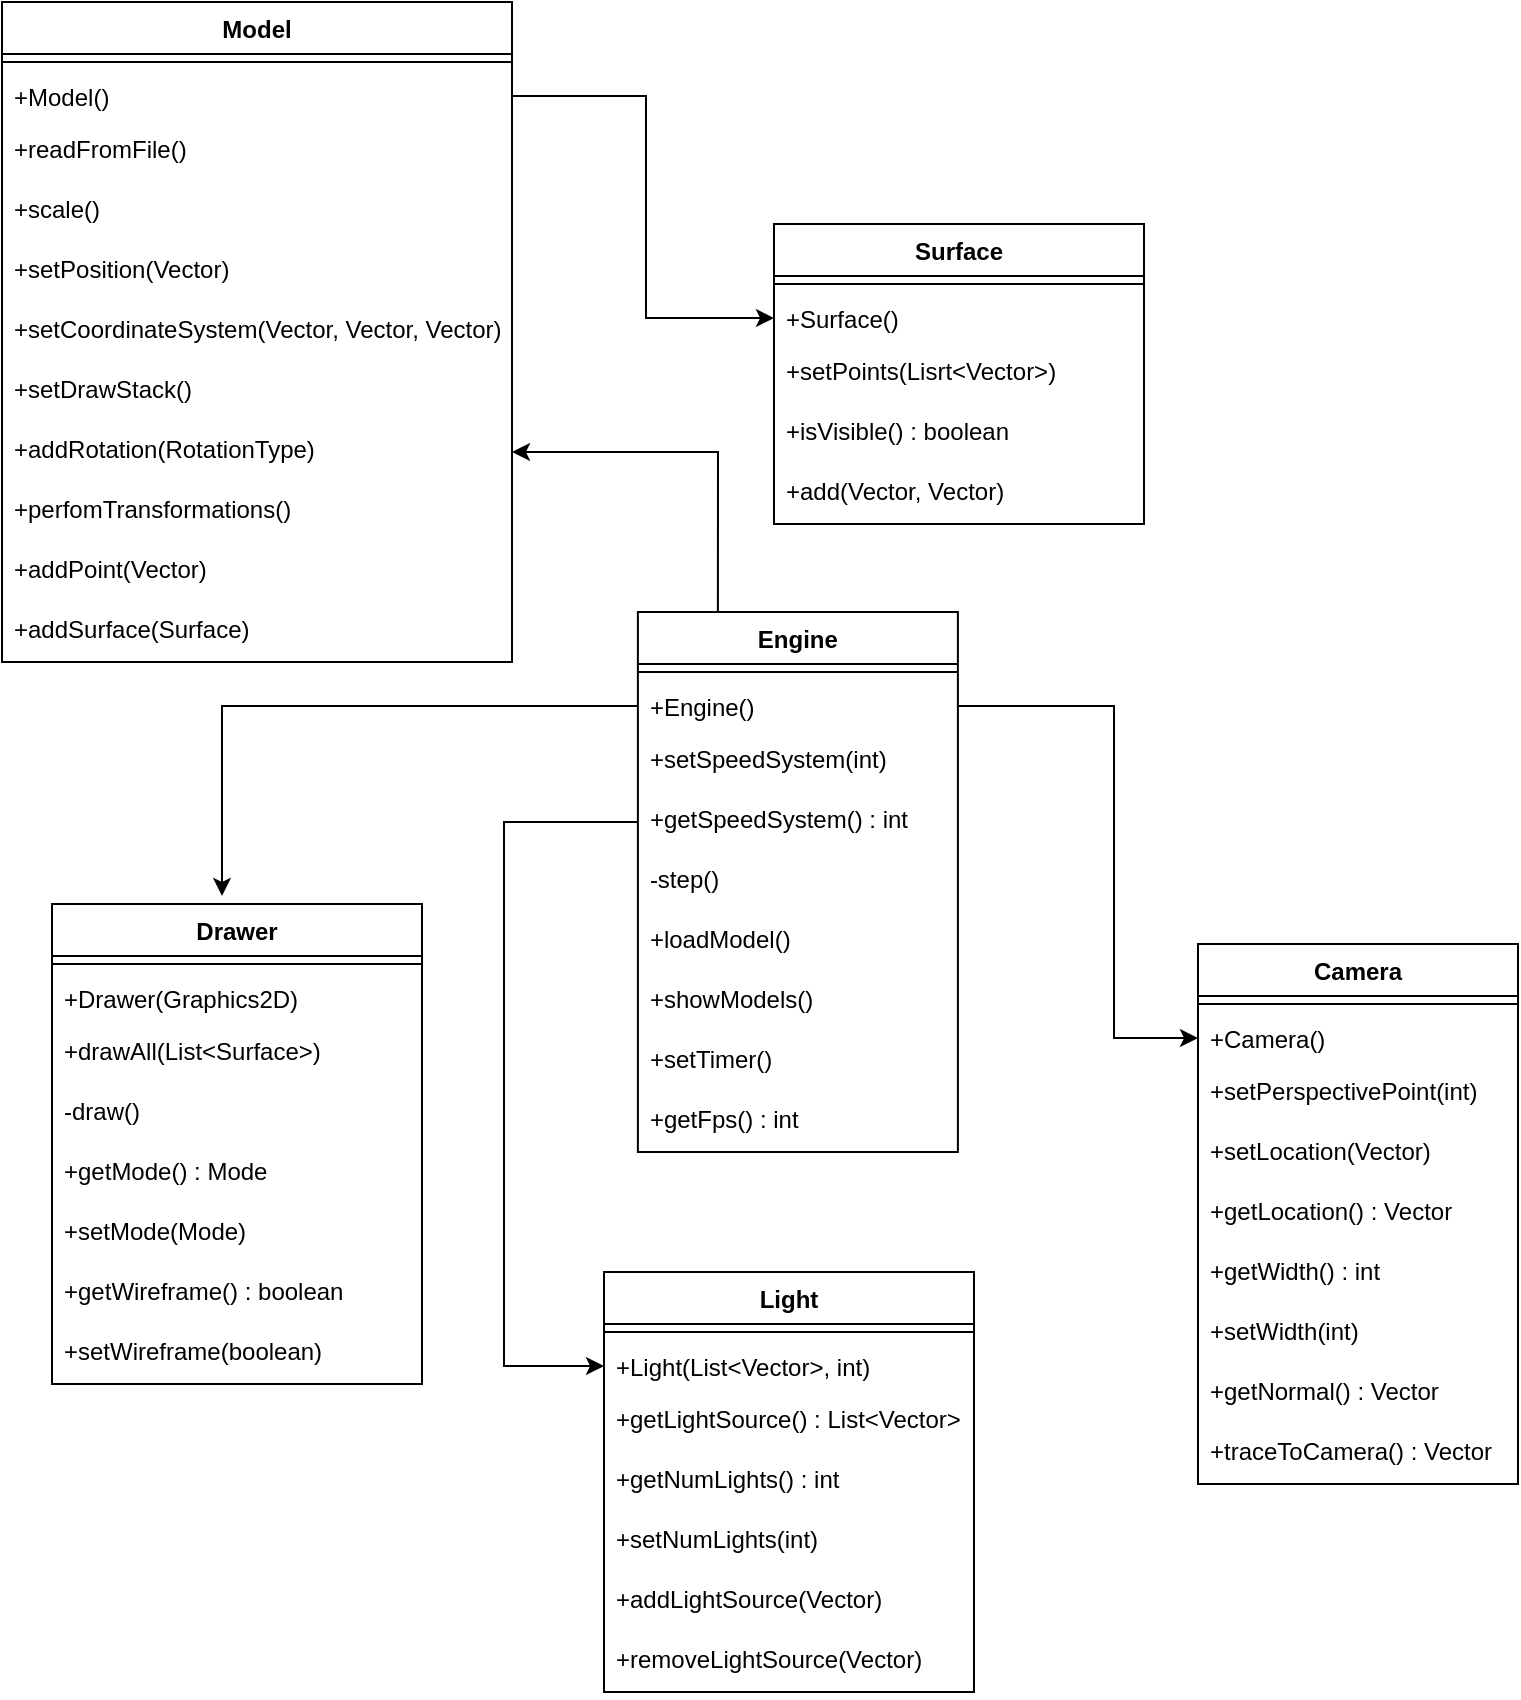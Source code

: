 <mxfile version="16.5.1" type="device" pages="3"><diagram id="C5RBs43oDa-KdzZeNtuy" name="Page-1"><mxGraphModel dx="1301" dy="2342" grid="0" gridSize="10" guides="1" tooltips="1" connect="1" arrows="1" fold="1" page="1" pageScale="1" pageWidth="1654" pageHeight="1169" math="0" shadow="0"><root><mxCell id="WIyWlLk6GJQsqaUBKTNV-0"/><mxCell id="WIyWlLk6GJQsqaUBKTNV-1" parent="WIyWlLk6GJQsqaUBKTNV-0"/><mxCell id="PUGLhDaDBzMZra6PjDmg-11" value="Engine" style="swimlane;fontStyle=1;align=center;verticalAlign=top;childLayout=stackLayout;horizontal=1;startSize=26;horizontalStack=0;resizeParent=1;resizeParentMax=0;resizeLast=0;collapsible=1;marginBottom=0;" parent="WIyWlLk6GJQsqaUBKTNV-1" vertex="1"><mxGeometry x="473.94" y="257" width="160" height="270" as="geometry"><mxRectangle x="100" y="350" width="70" height="26" as="alternateBounds"/></mxGeometry></mxCell><mxCell id="PUGLhDaDBzMZra6PjDmg-12" value="" style="line;strokeWidth=1;fillColor=none;align=left;verticalAlign=middle;spacingTop=-1;spacingLeft=3;spacingRight=3;rotatable=0;labelPosition=right;points=[];portConstraint=eastwest;" parent="PUGLhDaDBzMZra6PjDmg-11" vertex="1"><mxGeometry y="26" width="160" height="8" as="geometry"/></mxCell><mxCell id="smROIIYi_Y0sRd2uh2FI-26" value="+Engine()" style="text;strokeColor=none;fillColor=none;align=left;verticalAlign=top;spacingLeft=4;spacingRight=4;overflow=hidden;rotatable=0;points=[[0,0.5],[1,0.5]];portConstraint=eastwest;" parent="PUGLhDaDBzMZra6PjDmg-11" vertex="1"><mxGeometry y="34" width="160" height="26" as="geometry"/></mxCell><mxCell id="0_QrnyEoj9s2muEZih7a-1" value="+setSpeedSystem(int)" style="text;strokeColor=none;fillColor=none;spacingLeft=4;spacingRight=4;overflow=hidden;rotatable=0;points=[[0,0.5],[1,0.5]];portConstraint=eastwest;fontSize=12;" vertex="1" parent="PUGLhDaDBzMZra6PjDmg-11"><mxGeometry y="60" width="160" height="30" as="geometry"/></mxCell><mxCell id="0_QrnyEoj9s2muEZih7a-5" value="+getSpeedSystem() : int" style="text;strokeColor=none;fillColor=none;spacingLeft=4;spacingRight=4;overflow=hidden;rotatable=0;points=[[0,0.5],[1,0.5]];portConstraint=eastwest;fontSize=12;" vertex="1" parent="PUGLhDaDBzMZra6PjDmg-11"><mxGeometry y="90" width="160" height="30" as="geometry"/></mxCell><mxCell id="0_QrnyEoj9s2muEZih7a-2" value="-step()" style="text;strokeColor=none;fillColor=none;spacingLeft=4;spacingRight=4;overflow=hidden;rotatable=0;points=[[0,0.5],[1,0.5]];portConstraint=eastwest;fontSize=12;" vertex="1" parent="PUGLhDaDBzMZra6PjDmg-11"><mxGeometry y="120" width="160" height="30" as="geometry"/></mxCell><mxCell id="0_QrnyEoj9s2muEZih7a-0" value="+loadModel() &#10;" style="text;strokeColor=none;fillColor=none;spacingLeft=4;spacingRight=4;overflow=hidden;rotatable=0;points=[[0,0.5],[1,0.5]];portConstraint=eastwest;fontSize=12;" vertex="1" parent="PUGLhDaDBzMZra6PjDmg-11"><mxGeometry y="150" width="160" height="30" as="geometry"/></mxCell><mxCell id="0_QrnyEoj9s2muEZih7a-4" value="+showModels()" style="text;strokeColor=none;fillColor=none;spacingLeft=4;spacingRight=4;overflow=hidden;rotatable=0;points=[[0,0.5],[1,0.5]];portConstraint=eastwest;fontSize=12;" vertex="1" parent="PUGLhDaDBzMZra6PjDmg-11"><mxGeometry y="180" width="160" height="30" as="geometry"/></mxCell><mxCell id="0_QrnyEoj9s2muEZih7a-3" value="+setTimer()" style="text;strokeColor=none;fillColor=none;spacingLeft=4;spacingRight=4;overflow=hidden;rotatable=0;points=[[0,0.5],[1,0.5]];portConstraint=eastwest;fontSize=12;" vertex="1" parent="PUGLhDaDBzMZra6PjDmg-11"><mxGeometry y="210" width="160" height="30" as="geometry"/></mxCell><mxCell id="0_QrnyEoj9s2muEZih7a-6" value="+getFps() : int" style="text;strokeColor=none;fillColor=none;spacingLeft=4;spacingRight=4;overflow=hidden;rotatable=0;points=[[0,0.5],[1,0.5]];portConstraint=eastwest;fontSize=12;" vertex="1" parent="PUGLhDaDBzMZra6PjDmg-11"><mxGeometry y="240" width="160" height="30" as="geometry"/></mxCell><mxCell id="0_QrnyEoj9s2muEZih7a-9" value="Camera" style="swimlane;fontStyle=1;align=center;verticalAlign=top;childLayout=stackLayout;horizontal=1;startSize=26;horizontalStack=0;resizeParent=1;resizeParentMax=0;resizeLast=0;collapsible=1;marginBottom=0;" vertex="1" parent="WIyWlLk6GJQsqaUBKTNV-1"><mxGeometry x="754" y="423" width="160" height="270" as="geometry"><mxRectangle x="100" y="350" width="70" height="26" as="alternateBounds"/></mxGeometry></mxCell><mxCell id="0_QrnyEoj9s2muEZih7a-10" value="" style="line;strokeWidth=1;fillColor=none;align=left;verticalAlign=middle;spacingTop=-1;spacingLeft=3;spacingRight=3;rotatable=0;labelPosition=right;points=[];portConstraint=eastwest;" vertex="1" parent="0_QrnyEoj9s2muEZih7a-9"><mxGeometry y="26" width="160" height="8" as="geometry"/></mxCell><mxCell id="0_QrnyEoj9s2muEZih7a-11" value="+Camera()" style="text;strokeColor=none;fillColor=none;align=left;verticalAlign=top;spacingLeft=4;spacingRight=4;overflow=hidden;rotatable=0;points=[[0,0.5],[1,0.5]];portConstraint=eastwest;" vertex="1" parent="0_QrnyEoj9s2muEZih7a-9"><mxGeometry y="34" width="160" height="26" as="geometry"/></mxCell><mxCell id="0_QrnyEoj9s2muEZih7a-12" value="+setPerspectivePoint(int)" style="text;strokeColor=none;fillColor=none;spacingLeft=4;spacingRight=4;overflow=hidden;rotatable=0;points=[[0,0.5],[1,0.5]];portConstraint=eastwest;fontSize=12;" vertex="1" parent="0_QrnyEoj9s2muEZih7a-9"><mxGeometry y="60" width="160" height="30" as="geometry"/></mxCell><mxCell id="0_QrnyEoj9s2muEZih7a-13" value="+setLocation(Vector)" style="text;strokeColor=none;fillColor=none;spacingLeft=4;spacingRight=4;overflow=hidden;rotatable=0;points=[[0,0.5],[1,0.5]];portConstraint=eastwest;fontSize=12;" vertex="1" parent="0_QrnyEoj9s2muEZih7a-9"><mxGeometry y="90" width="160" height="30" as="geometry"/></mxCell><mxCell id="0_QrnyEoj9s2muEZih7a-14" value="+getLocation() : Vector" style="text;strokeColor=none;fillColor=none;spacingLeft=4;spacingRight=4;overflow=hidden;rotatable=0;points=[[0,0.5],[1,0.5]];portConstraint=eastwest;fontSize=12;" vertex="1" parent="0_QrnyEoj9s2muEZih7a-9"><mxGeometry y="120" width="160" height="30" as="geometry"/></mxCell><mxCell id="0_QrnyEoj9s2muEZih7a-15" value="+getWidth() : int&#10; " style="text;strokeColor=none;fillColor=none;spacingLeft=4;spacingRight=4;overflow=hidden;rotatable=0;points=[[0,0.5],[1,0.5]];portConstraint=eastwest;fontSize=12;" vertex="1" parent="0_QrnyEoj9s2muEZih7a-9"><mxGeometry y="150" width="160" height="30" as="geometry"/></mxCell><mxCell id="0_QrnyEoj9s2muEZih7a-16" value="+setWidth(int)" style="text;strokeColor=none;fillColor=none;spacingLeft=4;spacingRight=4;overflow=hidden;rotatable=0;points=[[0,0.5],[1,0.5]];portConstraint=eastwest;fontSize=12;" vertex="1" parent="0_QrnyEoj9s2muEZih7a-9"><mxGeometry y="180" width="160" height="30" as="geometry"/></mxCell><mxCell id="0_QrnyEoj9s2muEZih7a-17" value="+getNormal() : Vector" style="text;strokeColor=none;fillColor=none;spacingLeft=4;spacingRight=4;overflow=hidden;rotatable=0;points=[[0,0.5],[1,0.5]];portConstraint=eastwest;fontSize=12;" vertex="1" parent="0_QrnyEoj9s2muEZih7a-9"><mxGeometry y="210" width="160" height="30" as="geometry"/></mxCell><mxCell id="0_QrnyEoj9s2muEZih7a-18" value="+traceToCamera() : Vector" style="text;strokeColor=none;fillColor=none;spacingLeft=4;spacingRight=4;overflow=hidden;rotatable=0;points=[[0,0.5],[1,0.5]];portConstraint=eastwest;fontSize=12;" vertex="1" parent="0_QrnyEoj9s2muEZih7a-9"><mxGeometry y="240" width="160" height="30" as="geometry"/></mxCell><mxCell id="0_QrnyEoj9s2muEZih7a-19" value="" style="endArrow=classic;html=1;rounded=0;fontSize=16;exitX=1;exitY=0.5;exitDx=0;exitDy=0;entryX=0;entryY=0.5;entryDx=0;entryDy=0;" edge="1" parent="WIyWlLk6GJQsqaUBKTNV-1" source="smROIIYi_Y0sRd2uh2FI-26" target="0_QrnyEoj9s2muEZih7a-11"><mxGeometry width="50" height="50" relative="1" as="geometry"><mxPoint x="687" y="552" as="sourcePoint"/><mxPoint x="737" y="562" as="targetPoint"/><Array as="points"><mxPoint x="712" y="304"/><mxPoint x="712" y="330"/><mxPoint x="712" y="470"/></Array></mxGeometry></mxCell><mxCell id="0_QrnyEoj9s2muEZih7a-20" value="Light" style="swimlane;fontStyle=1;align=center;verticalAlign=top;childLayout=stackLayout;horizontal=1;startSize=26;horizontalStack=0;resizeParent=1;resizeParentMax=0;resizeLast=0;collapsible=1;marginBottom=0;" vertex="1" parent="WIyWlLk6GJQsqaUBKTNV-1"><mxGeometry x="457.0" y="587" width="185" height="210" as="geometry"><mxRectangle x="100" y="350" width="70" height="26" as="alternateBounds"/></mxGeometry></mxCell><mxCell id="0_QrnyEoj9s2muEZih7a-21" value="" style="line;strokeWidth=1;fillColor=none;align=left;verticalAlign=middle;spacingTop=-1;spacingLeft=3;spacingRight=3;rotatable=0;labelPosition=right;points=[];portConstraint=eastwest;" vertex="1" parent="0_QrnyEoj9s2muEZih7a-20"><mxGeometry y="26" width="185" height="8" as="geometry"/></mxCell><mxCell id="0_QrnyEoj9s2muEZih7a-22" value="+Light(List&lt;Vector&gt;, int)" style="text;strokeColor=none;fillColor=none;align=left;verticalAlign=top;spacingLeft=4;spacingRight=4;overflow=hidden;rotatable=0;points=[[0,0.5],[1,0.5]];portConstraint=eastwest;" vertex="1" parent="0_QrnyEoj9s2muEZih7a-20"><mxGeometry y="34" width="185" height="26" as="geometry"/></mxCell><mxCell id="0_QrnyEoj9s2muEZih7a-23" value="+getLightSource() : List&lt;Vector&gt;" style="text;strokeColor=none;fillColor=none;spacingLeft=4;spacingRight=4;overflow=hidden;rotatable=0;points=[[0,0.5],[1,0.5]];portConstraint=eastwest;fontSize=12;" vertex="1" parent="0_QrnyEoj9s2muEZih7a-20"><mxGeometry y="60" width="185" height="30" as="geometry"/></mxCell><mxCell id="0_QrnyEoj9s2muEZih7a-24" value="+getNumLights() : int" style="text;strokeColor=none;fillColor=none;spacingLeft=4;spacingRight=4;overflow=hidden;rotatable=0;points=[[0,0.5],[1,0.5]];portConstraint=eastwest;fontSize=12;" vertex="1" parent="0_QrnyEoj9s2muEZih7a-20"><mxGeometry y="90" width="185" height="30" as="geometry"/></mxCell><mxCell id="0_QrnyEoj9s2muEZih7a-25" value="+setNumLights(int) " style="text;strokeColor=none;fillColor=none;spacingLeft=4;spacingRight=4;overflow=hidden;rotatable=0;points=[[0,0.5],[1,0.5]];portConstraint=eastwest;fontSize=12;" vertex="1" parent="0_QrnyEoj9s2muEZih7a-20"><mxGeometry y="120" width="185" height="30" as="geometry"/></mxCell><mxCell id="0_QrnyEoj9s2muEZih7a-26" value="+addLightSource(Vector)&#10; " style="text;strokeColor=none;fillColor=none;spacingLeft=4;spacingRight=4;overflow=hidden;rotatable=0;points=[[0,0.5],[1,0.5]];portConstraint=eastwest;fontSize=12;" vertex="1" parent="0_QrnyEoj9s2muEZih7a-20"><mxGeometry y="150" width="185" height="30" as="geometry"/></mxCell><mxCell id="0_QrnyEoj9s2muEZih7a-27" value="+removeLightSource(Vector)" style="text;strokeColor=none;fillColor=none;spacingLeft=4;spacingRight=4;overflow=hidden;rotatable=0;points=[[0,0.5],[1,0.5]];portConstraint=eastwest;fontSize=12;" vertex="1" parent="0_QrnyEoj9s2muEZih7a-20"><mxGeometry y="180" width="185" height="30" as="geometry"/></mxCell><mxCell id="0_QrnyEoj9s2muEZih7a-30" value="Drawer" style="swimlane;fontStyle=1;align=center;verticalAlign=top;childLayout=stackLayout;horizontal=1;startSize=26;horizontalStack=0;resizeParent=1;resizeParentMax=0;resizeLast=0;collapsible=1;marginBottom=0;" vertex="1" parent="WIyWlLk6GJQsqaUBKTNV-1"><mxGeometry x="181" y="403" width="185" height="240" as="geometry"><mxRectangle x="100" y="350" width="70" height="26" as="alternateBounds"/></mxGeometry></mxCell><mxCell id="0_QrnyEoj9s2muEZih7a-31" value="" style="line;strokeWidth=1;fillColor=none;align=left;verticalAlign=middle;spacingTop=-1;spacingLeft=3;spacingRight=3;rotatable=0;labelPosition=right;points=[];portConstraint=eastwest;" vertex="1" parent="0_QrnyEoj9s2muEZih7a-30"><mxGeometry y="26" width="185" height="8" as="geometry"/></mxCell><mxCell id="0_QrnyEoj9s2muEZih7a-32" value="+Drawer(Graphics2D)" style="text;strokeColor=none;fillColor=none;align=left;verticalAlign=top;spacingLeft=4;spacingRight=4;overflow=hidden;rotatable=0;points=[[0,0.5],[1,0.5]];portConstraint=eastwest;" vertex="1" parent="0_QrnyEoj9s2muEZih7a-30"><mxGeometry y="34" width="185" height="26" as="geometry"/></mxCell><mxCell id="0_QrnyEoj9s2muEZih7a-33" value="+drawAll(List&lt;Surface&gt;) " style="text;strokeColor=none;fillColor=none;spacingLeft=4;spacingRight=4;overflow=hidden;rotatable=0;points=[[0,0.5],[1,0.5]];portConstraint=eastwest;fontSize=12;" vertex="1" parent="0_QrnyEoj9s2muEZih7a-30"><mxGeometry y="60" width="185" height="30" as="geometry"/></mxCell><mxCell id="0_QrnyEoj9s2muEZih7a-34" value="-draw()" style="text;strokeColor=none;fillColor=none;spacingLeft=4;spacingRight=4;overflow=hidden;rotatable=0;points=[[0,0.5],[1,0.5]];portConstraint=eastwest;fontSize=12;" vertex="1" parent="0_QrnyEoj9s2muEZih7a-30"><mxGeometry y="90" width="185" height="30" as="geometry"/></mxCell><mxCell id="0_QrnyEoj9s2muEZih7a-35" value="+getMode() : Mode" style="text;strokeColor=none;fillColor=none;spacingLeft=4;spacingRight=4;overflow=hidden;rotatable=0;points=[[0,0.5],[1,0.5]];portConstraint=eastwest;fontSize=12;" vertex="1" parent="0_QrnyEoj9s2muEZih7a-30"><mxGeometry y="120" width="185" height="30" as="geometry"/></mxCell><mxCell id="0_QrnyEoj9s2muEZih7a-36" value="+setMode(Mode) " style="text;strokeColor=none;fillColor=none;spacingLeft=4;spacingRight=4;overflow=hidden;rotatable=0;points=[[0,0.5],[1,0.5]];portConstraint=eastwest;fontSize=12;" vertex="1" parent="0_QrnyEoj9s2muEZih7a-30"><mxGeometry y="150" width="185" height="30" as="geometry"/></mxCell><mxCell id="0_QrnyEoj9s2muEZih7a-37" value="+getWireframe() : boolean&#10;" style="text;strokeColor=none;fillColor=none;spacingLeft=4;spacingRight=4;overflow=hidden;rotatable=0;points=[[0,0.5],[1,0.5]];portConstraint=eastwest;fontSize=12;" vertex="1" parent="0_QrnyEoj9s2muEZih7a-30"><mxGeometry y="180" width="185" height="30" as="geometry"/></mxCell><mxCell id="0_QrnyEoj9s2muEZih7a-42" value="+setWireframe(boolean)" style="text;strokeColor=none;fillColor=none;spacingLeft=4;spacingRight=4;overflow=hidden;rotatable=0;points=[[0,0.5],[1,0.5]];portConstraint=eastwest;fontSize=12;" vertex="1" parent="0_QrnyEoj9s2muEZih7a-30"><mxGeometry y="210" width="185" height="30" as="geometry"/></mxCell><mxCell id="0_QrnyEoj9s2muEZih7a-43" value="Model" style="swimlane;fontStyle=1;align=center;verticalAlign=top;childLayout=stackLayout;horizontal=1;startSize=26;horizontalStack=0;resizeParent=1;resizeParentMax=0;resizeLast=0;collapsible=1;marginBottom=0;" vertex="1" parent="WIyWlLk6GJQsqaUBKTNV-1"><mxGeometry x="156" y="-48" width="255" height="330" as="geometry"><mxRectangle x="100" y="350" width="70" height="26" as="alternateBounds"/></mxGeometry></mxCell><mxCell id="0_QrnyEoj9s2muEZih7a-44" value="" style="line;strokeWidth=1;fillColor=none;align=left;verticalAlign=middle;spacingTop=-1;spacingLeft=3;spacingRight=3;rotatable=0;labelPosition=right;points=[];portConstraint=eastwest;" vertex="1" parent="0_QrnyEoj9s2muEZih7a-43"><mxGeometry y="26" width="255" height="8" as="geometry"/></mxCell><mxCell id="0_QrnyEoj9s2muEZih7a-45" value="+Model()" style="text;strokeColor=none;fillColor=none;align=left;verticalAlign=top;spacingLeft=4;spacingRight=4;overflow=hidden;rotatable=0;points=[[0,0.5],[1,0.5]];portConstraint=eastwest;" vertex="1" parent="0_QrnyEoj9s2muEZih7a-43"><mxGeometry y="34" width="255" height="26" as="geometry"/></mxCell><mxCell id="0_QrnyEoj9s2muEZih7a-46" value="+readFromFile()" style="text;strokeColor=none;fillColor=none;spacingLeft=4;spacingRight=4;overflow=hidden;rotatable=0;points=[[0,0.5],[1,0.5]];portConstraint=eastwest;fontSize=12;" vertex="1" parent="0_QrnyEoj9s2muEZih7a-43"><mxGeometry y="60" width="255" height="30" as="geometry"/></mxCell><mxCell id="0_QrnyEoj9s2muEZih7a-47" value="+scale()" style="text;strokeColor=none;fillColor=none;spacingLeft=4;spacingRight=4;overflow=hidden;rotatable=0;points=[[0,0.5],[1,0.5]];portConstraint=eastwest;fontSize=12;" vertex="1" parent="0_QrnyEoj9s2muEZih7a-43"><mxGeometry y="90" width="255" height="30" as="geometry"/></mxCell><mxCell id="0_QrnyEoj9s2muEZih7a-48" value="+setPosition(Vector)" style="text;strokeColor=none;fillColor=none;spacingLeft=4;spacingRight=4;overflow=hidden;rotatable=0;points=[[0,0.5],[1,0.5]];portConstraint=eastwest;fontSize=12;" vertex="1" parent="0_QrnyEoj9s2muEZih7a-43"><mxGeometry y="120" width="255" height="30" as="geometry"/></mxCell><mxCell id="0_QrnyEoj9s2muEZih7a-49" value="+setCoordinateSystem(Vector, Vector, Vector) " style="text;strokeColor=none;fillColor=none;spacingLeft=4;spacingRight=4;overflow=hidden;rotatable=0;points=[[0,0.5],[1,0.5]];portConstraint=eastwest;fontSize=12;" vertex="1" parent="0_QrnyEoj9s2muEZih7a-43"><mxGeometry y="150" width="255" height="30" as="geometry"/></mxCell><mxCell id="0_QrnyEoj9s2muEZih7a-50" value="+setDrawStack()" style="text;strokeColor=none;fillColor=none;spacingLeft=4;spacingRight=4;overflow=hidden;rotatable=0;points=[[0,0.5],[1,0.5]];portConstraint=eastwest;fontSize=12;" vertex="1" parent="0_QrnyEoj9s2muEZih7a-43"><mxGeometry y="180" width="255" height="30" as="geometry"/></mxCell><mxCell id="0_QrnyEoj9s2muEZih7a-52" value="+addRotation(RotationType)" style="text;strokeColor=none;fillColor=none;spacingLeft=4;spacingRight=4;overflow=hidden;rotatable=0;points=[[0,0.5],[1,0.5]];portConstraint=eastwest;fontSize=12;" vertex="1" parent="0_QrnyEoj9s2muEZih7a-43"><mxGeometry y="210" width="255" height="30" as="geometry"/></mxCell><mxCell id="0_QrnyEoj9s2muEZih7a-51" value="+perfomTransformations()" style="text;strokeColor=none;fillColor=none;spacingLeft=4;spacingRight=4;overflow=hidden;rotatable=0;points=[[0,0.5],[1,0.5]];portConstraint=eastwest;fontSize=12;" vertex="1" parent="0_QrnyEoj9s2muEZih7a-43"><mxGeometry y="240" width="255" height="30" as="geometry"/></mxCell><mxCell id="0_QrnyEoj9s2muEZih7a-54" value="+addPoint(Vector)" style="text;strokeColor=none;fillColor=none;spacingLeft=4;spacingRight=4;overflow=hidden;rotatable=0;points=[[0,0.5],[1,0.5]];portConstraint=eastwest;fontSize=12;" vertex="1" parent="0_QrnyEoj9s2muEZih7a-43"><mxGeometry y="270" width="255" height="30" as="geometry"/></mxCell><mxCell id="0_QrnyEoj9s2muEZih7a-53" value="+addSurface(Surface)" style="text;strokeColor=none;fillColor=none;spacingLeft=4;spacingRight=4;overflow=hidden;rotatable=0;points=[[0,0.5],[1,0.5]];portConstraint=eastwest;fontSize=12;" vertex="1" parent="0_QrnyEoj9s2muEZih7a-43"><mxGeometry y="300" width="255" height="30" as="geometry"/></mxCell><mxCell id="0_QrnyEoj9s2muEZih7a-55" value="Surface" style="swimlane;fontStyle=1;align=center;verticalAlign=top;childLayout=stackLayout;horizontal=1;startSize=26;horizontalStack=0;resizeParent=1;resizeParentMax=0;resizeLast=0;collapsible=1;marginBottom=0;" vertex="1" parent="WIyWlLk6GJQsqaUBKTNV-1"><mxGeometry x="542" y="63" width="185" height="150" as="geometry"><mxRectangle x="100" y="350" width="70" height="26" as="alternateBounds"/></mxGeometry></mxCell><mxCell id="0_QrnyEoj9s2muEZih7a-56" value="" style="line;strokeWidth=1;fillColor=none;align=left;verticalAlign=middle;spacingTop=-1;spacingLeft=3;spacingRight=3;rotatable=0;labelPosition=right;points=[];portConstraint=eastwest;" vertex="1" parent="0_QrnyEoj9s2muEZih7a-55"><mxGeometry y="26" width="185" height="8" as="geometry"/></mxCell><mxCell id="0_QrnyEoj9s2muEZih7a-57" value="+Surface()" style="text;strokeColor=none;fillColor=none;align=left;verticalAlign=top;spacingLeft=4;spacingRight=4;overflow=hidden;rotatable=0;points=[[0,0.5],[1,0.5]];portConstraint=eastwest;" vertex="1" parent="0_QrnyEoj9s2muEZih7a-55"><mxGeometry y="34" width="185" height="26" as="geometry"/></mxCell><mxCell id="0_QrnyEoj9s2muEZih7a-58" value="+setPoints(Lisrt&lt;Vector&gt;) " style="text;strokeColor=none;fillColor=none;spacingLeft=4;spacingRight=4;overflow=hidden;rotatable=0;points=[[0,0.5],[1,0.5]];portConstraint=eastwest;fontSize=12;" vertex="1" parent="0_QrnyEoj9s2muEZih7a-55"><mxGeometry y="60" width="185" height="30" as="geometry"/></mxCell><mxCell id="0_QrnyEoj9s2muEZih7a-59" value="+isVisible() : boolean" style="text;strokeColor=none;fillColor=none;spacingLeft=4;spacingRight=4;overflow=hidden;rotatable=0;points=[[0,0.5],[1,0.5]];portConstraint=eastwest;fontSize=12;" vertex="1" parent="0_QrnyEoj9s2muEZih7a-55"><mxGeometry y="90" width="185" height="30" as="geometry"/></mxCell><mxCell id="0_QrnyEoj9s2muEZih7a-60" value="+add(Vector, Vector)" style="text;strokeColor=none;fillColor=none;spacingLeft=4;spacingRight=4;overflow=hidden;rotatable=0;points=[[0,0.5],[1,0.5]];portConstraint=eastwest;fontSize=12;" vertex="1" parent="0_QrnyEoj9s2muEZih7a-55"><mxGeometry y="120" width="185" height="30" as="geometry"/></mxCell><mxCell id="0_QrnyEoj9s2muEZih7a-64" value="" style="endArrow=classic;html=1;rounded=0;fontSize=16;exitX=1;exitY=0.5;exitDx=0;exitDy=0;entryX=0;entryY=0.5;entryDx=0;entryDy=0;" edge="1" parent="WIyWlLk6GJQsqaUBKTNV-1" source="0_QrnyEoj9s2muEZih7a-45" target="0_QrnyEoj9s2muEZih7a-57"><mxGeometry width="50" height="50" relative="1" as="geometry"><mxPoint x="456" y="125" as="sourcePoint"/><mxPoint x="506" y="75" as="targetPoint"/><Array as="points"><mxPoint x="478" y="-1"/><mxPoint x="478" y="110"/></Array></mxGeometry></mxCell><mxCell id="0_QrnyEoj9s2muEZih7a-65" value="" style="endArrow=classic;html=1;rounded=0;fontSize=16;exitX=0.25;exitY=0;exitDx=0;exitDy=0;entryX=1;entryY=0.5;entryDx=0;entryDy=0;" edge="1" parent="WIyWlLk6GJQsqaUBKTNV-1" source="PUGLhDaDBzMZra6PjDmg-11" target="0_QrnyEoj9s2muEZih7a-52"><mxGeometry width="50" height="50" relative="1" as="geometry"><mxPoint x="416" y="451" as="sourcePoint"/><mxPoint x="466" y="401" as="targetPoint"/><Array as="points"><mxPoint x="514" y="177"/></Array></mxGeometry></mxCell><mxCell id="0_QrnyEoj9s2muEZih7a-66" value="" style="endArrow=classic;html=1;rounded=0;fontSize=16;exitX=0;exitY=0.5;exitDx=0;exitDy=0;" edge="1" parent="WIyWlLk6GJQsqaUBKTNV-1" source="smROIIYi_Y0sRd2uh2FI-26"><mxGeometry width="50" height="50" relative="1" as="geometry"><mxPoint x="419" y="389" as="sourcePoint"/><mxPoint x="266" y="399" as="targetPoint"/><Array as="points"><mxPoint x="266" y="304"/></Array></mxGeometry></mxCell><mxCell id="0_QrnyEoj9s2muEZih7a-67" value="" style="endArrow=classic;html=1;rounded=0;fontSize=16;exitX=0;exitY=0.5;exitDx=0;exitDy=0;entryX=0;entryY=0.5;entryDx=0;entryDy=0;" edge="1" parent="WIyWlLk6GJQsqaUBKTNV-1" source="0_QrnyEoj9s2muEZih7a-5" target="0_QrnyEoj9s2muEZih7a-22"><mxGeometry width="50" height="50" relative="1" as="geometry"><mxPoint x="400" y="591" as="sourcePoint"/><mxPoint x="450" y="541" as="targetPoint"/><Array as="points"><mxPoint x="407" y="362"/><mxPoint x="407" y="634"/></Array></mxGeometry></mxCell></root></mxGraphModel></diagram><diagram id="3OWUYGctJhwA0KJmQPzr" name="Страница 2"><mxGraphModel dx="1475" dy="1329" grid="0" gridSize="10" guides="1" tooltips="1" connect="1" arrows="1" fold="1" page="1" pageScale="1" pageWidth="827" pageHeight="1169" math="0" shadow="0"><root><mxCell id="bgdEapvP35yIxuQmbcLZ-0"/><mxCell id="bgdEapvP35yIxuQmbcLZ-1" parent="bgdEapvP35yIxuQmbcLZ-0"/><mxCell id="bgdEapvP35yIxuQmbcLZ-14" style="edgeStyle=orthogonalEdgeStyle;rounded=0;orthogonalLoop=1;jettySize=auto;html=1;exitX=0.5;exitY=1;exitDx=0;exitDy=0;exitPerimeter=0;entryX=0.5;entryY=0;entryDx=0;entryDy=0;fontSize=17;" parent="bgdEapvP35yIxuQmbcLZ-1" source="bgdEapvP35yIxuQmbcLZ-2" target="bgdEapvP35yIxuQmbcLZ-3" edge="1"><mxGeometry relative="1" as="geometry"/></mxCell><mxCell id="bgdEapvP35yIxuQmbcLZ-2" value="&lt;font style=&quot;font-size: 17px;&quot;&gt;Начало&lt;/font&gt;" style="strokeWidth=2;html=1;shape=mxgraph.flowchart.terminator;whiteSpace=wrap;fontSize=17;" parent="bgdEapvP35yIxuQmbcLZ-1" vertex="1"><mxGeometry x="315" y="14" width="170" height="60" as="geometry"/></mxCell><mxCell id="bgdEapvP35yIxuQmbcLZ-3" value="&lt;font style=&quot;font-size: 17px&quot;&gt;Цикл по всем граням объектов&lt;/font&gt;" style="shape=loopLimit;whiteSpace=wrap;html=1;strokeWidth=2;fontSize=17;" parent="bgdEapvP35yIxuQmbcLZ-1" vertex="1"><mxGeometry x="306.5" y="91" width="179.5" height="80" as="geometry"/></mxCell><mxCell id="bgdEapvP35yIxuQmbcLZ-4" value="&lt;font style=&quot;font-size: 17px&quot;&gt;Z_sum := Z_sum + значение координаты Z текущей точки&amp;nbsp;&lt;/font&gt;" style="whiteSpace=wrap;html=1;strokeWidth=2;fontSize=17;" parent="bgdEapvP35yIxuQmbcLZ-1" vertex="1"><mxGeometry x="305.5" y="376" width="179.12" height="88" as="geometry"/></mxCell><mxCell id="bgdEapvP35yIxuQmbcLZ-19" style="edgeStyle=orthogonalEdgeStyle;rounded=0;orthogonalLoop=1;jettySize=auto;html=1;exitX=0;exitY=0.5;exitDx=0;exitDy=0;exitPerimeter=0;fontSize=17;entryX=0.5;entryY=0;entryDx=0;entryDy=0;" parent="bgdEapvP35yIxuQmbcLZ-1" source="bgdEapvP35yIxuQmbcLZ-5" target="jzEpJTXCxFbb3Hnmrs4y-7" edge="1"><mxGeometry relative="1" as="geometry"><mxPoint x="212" y="706" as="targetPoint"/></mxGeometry></mxCell><mxCell id="bgdEapvP35yIxuQmbcLZ-5" value="Количество&lt;br&gt;&amp;nbsp;источников &lt;br&gt;света &amp;gt; 0?" style="strokeWidth=2;html=1;shape=mxgraph.flowchart.decision;whiteSpace=wrap;fontSize=17;" parent="bgdEapvP35yIxuQmbcLZ-1" vertex="1"><mxGeometry x="300" y="575" width="200" height="100" as="geometry"/></mxCell><mxCell id="bgdEapvP35yIxuQmbcLZ-6" value="Avg := Z_sum / количество вершин грани" style="whiteSpace=wrap;html=1;strokeWidth=2;fontSize=17;" parent="bgdEapvP35yIxuQmbcLZ-1" vertex="1"><mxGeometry x="320.75" y="758" width="177.5" height="70" as="geometry"/></mxCell><mxCell id="bgdEapvP35yIxuQmbcLZ-7" value="&lt;font style=&quot;font-size: 17px&quot;&gt;Вычислить цвет грани&lt;/font&gt;" style="whiteSpace=wrap;html=1;strokeWidth=2;fontSize=17;" parent="bgdEapvP35yIxuQmbcLZ-1" vertex="1"><mxGeometry x="533" y="643" width="177.5" height="70" as="geometry"/></mxCell><mxCell id="bgdEapvP35yIxuQmbcLZ-12" value="" style="group;fontSize=17;" parent="bgdEapvP35yIxuQmbcLZ-1" vertex="1" connectable="0"><mxGeometry x="305.5" y="481" width="197.791" height="81.199" as="geometry"/></mxCell><mxCell id="bgdEapvP35yIxuQmbcLZ-10" value="" style="shape=loopLimit;whiteSpace=wrap;html=1;strokeWidth=2;rotation=-180;fontSize=17;" parent="bgdEapvP35yIxuQmbcLZ-12" vertex="1"><mxGeometry width="179.2" height="73" as="geometry"/></mxCell><mxCell id="bgdEapvP35yIxuQmbcLZ-11" value="&lt;span style=&quot;font-size: 17px ; background-color: rgb(255 , 255 , 255)&quot;&gt;Цикл по всем &lt;br&gt;вершинам&lt;br style=&quot;font-size: 17px&quot;&gt;&amp;nbsp;грани&lt;br&gt;&lt;/span&gt;" style="text;html=1;align=center;verticalAlign=middle;resizable=0;points=[];autosize=1;fontSize=17;" parent="bgdEapvP35yIxuQmbcLZ-12" vertex="1"><mxGeometry x="36.791" y="7.199" width="118" height="64" as="geometry"/></mxCell><mxCell id="bgdEapvP35yIxuQmbcLZ-13" value="&lt;font style=&quot;font-size: 17px;&quot;&gt;Конец&lt;/font&gt;" style="strokeWidth=2;html=1;shape=mxgraph.flowchart.terminator;whiteSpace=wrap;fontSize=17;" parent="bgdEapvP35yIxuQmbcLZ-1" vertex="1"><mxGeometry x="327.87" y="1103" width="170" height="60" as="geometry"/></mxCell><mxCell id="jzEpJTXCxFbb3Hnmrs4y-0" value="&lt;font style=&quot;font-size: 17px&quot;&gt;Цикл по всем вершинам грани&lt;/font&gt;" style="shape=loopLimit;whiteSpace=wrap;html=1;strokeWidth=2;fontSize=17;" vertex="1" parent="bgdEapvP35yIxuQmbcLZ-1"><mxGeometry x="305.5" y="276" width="179.5" height="80" as="geometry"/></mxCell><mxCell id="jzEpJTXCxFbb3Hnmrs4y-1" value="Z_sum := 0" style="whiteSpace=wrap;html=1;strokeWidth=2;fontSize=17;" vertex="1" parent="bgdEapvP35yIxuQmbcLZ-1"><mxGeometry x="307.5" y="189" width="177.5" height="70" as="geometry"/></mxCell><mxCell id="jzEpJTXCxFbb3Hnmrs4y-2" value="&lt;span style=&quot;font-size: 17px&quot;&gt;Отсортировать массив средних значений Z каждой грани&lt;/span&gt;" style="whiteSpace=wrap;html=1;strokeWidth=2;fontSize=17;" vertex="1" parent="bgdEapvP35yIxuQmbcLZ-1"><mxGeometry x="323.25" y="934" width="179.25" height="84" as="geometry"/></mxCell><mxCell id="jzEpJTXCxFbb3Hnmrs4y-3" value="" style="group;fontSize=17;" vertex="1" connectable="0" parent="bgdEapvP35yIxuQmbcLZ-1"><mxGeometry x="319" y="843" width="197.791" height="81.199" as="geometry"/></mxCell><mxCell id="jzEpJTXCxFbb3Hnmrs4y-4" value="" style="shape=loopLimit;whiteSpace=wrap;html=1;strokeWidth=2;rotation=-180;fontSize=17;" vertex="1" parent="jzEpJTXCxFbb3Hnmrs4y-3"><mxGeometry x="4.3" y="2" width="179.2" height="73" as="geometry"/></mxCell><mxCell id="jzEpJTXCxFbb3Hnmrs4y-5" value="&lt;span style=&quot;font-size: 17px ; background-color: rgb(255 , 255 , 255)&quot;&gt;Цикл по всем &lt;br&gt;граням объектов&lt;br&gt;&lt;/span&gt;" style="text;html=1;align=center;verticalAlign=middle;resizable=0;points=[];autosize=1;fontSize=17;" vertex="1" parent="jzEpJTXCxFbb3Hnmrs4y-3"><mxGeometry x="27.091" y="19.199" width="146" height="44" as="geometry"/></mxCell><mxCell id="jzEpJTXCxFbb3Hnmrs4y-6" value="Да" style="text;html=1;strokeColor=none;fillColor=none;align=center;verticalAlign=middle;whiteSpace=wrap;rounded=0;fontSize=16;" vertex="1" parent="bgdEapvP35yIxuQmbcLZ-1"><mxGeometry x="500.0" y="593" width="60" height="30" as="geometry"/></mxCell><mxCell id="jzEpJTXCxFbb3Hnmrs4y-7" value="Цвет := цвет фона" style="whiteSpace=wrap;html=1;strokeWidth=2;fontSize=17;" vertex="1" parent="bgdEapvP35yIxuQmbcLZ-1"><mxGeometry x="128" y="645" width="177.5" height="70" as="geometry"/></mxCell><mxCell id="jzEpJTXCxFbb3Hnmrs4y-8" value="&lt;span style=&quot;font-size: 17px&quot;&gt;Закрасить все грани из массива&lt;/span&gt;" style="whiteSpace=wrap;html=1;strokeWidth=2;fontSize=17;" vertex="1" parent="bgdEapvP35yIxuQmbcLZ-1"><mxGeometry x="324" y="1033" width="178.7" height="57" as="geometry"/></mxCell><mxCell id="jzEpJTXCxFbb3Hnmrs4y-9" value="" style="endArrow=classic;html=1;rounded=0;fontSize=16;exitX=0.5;exitY=1;exitDx=0;exitDy=0;entryX=0.5;entryY=0;entryDx=0;entryDy=0;" edge="1" parent="bgdEapvP35yIxuQmbcLZ-1" source="bgdEapvP35yIxuQmbcLZ-3" target="jzEpJTXCxFbb3Hnmrs4y-1"><mxGeometry width="50" height="50" relative="1" as="geometry"><mxPoint x="174" y="241" as="sourcePoint"/><mxPoint x="224" y="191" as="targetPoint"/></mxGeometry></mxCell><mxCell id="jzEpJTXCxFbb3Hnmrs4y-10" value="" style="endArrow=classic;html=1;rounded=0;fontSize=16;exitX=0.5;exitY=1;exitDx=0;exitDy=0;entryX=0.5;entryY=0;entryDx=0;entryDy=0;" edge="1" parent="bgdEapvP35yIxuQmbcLZ-1" source="jzEpJTXCxFbb3Hnmrs4y-1" target="jzEpJTXCxFbb3Hnmrs4y-0"><mxGeometry width="50" height="50" relative="1" as="geometry"><mxPoint x="198" y="276" as="sourcePoint"/><mxPoint x="248" y="226" as="targetPoint"/></mxGeometry></mxCell><mxCell id="jzEpJTXCxFbb3Hnmrs4y-11" value="" style="endArrow=classic;html=1;rounded=0;fontSize=16;exitX=0.5;exitY=1;exitDx=0;exitDy=0;entryX=0.5;entryY=0;entryDx=0;entryDy=0;" edge="1" parent="bgdEapvP35yIxuQmbcLZ-1" source="jzEpJTXCxFbb3Hnmrs4y-0" target="bgdEapvP35yIxuQmbcLZ-4"><mxGeometry width="50" height="50" relative="1" as="geometry"><mxPoint x="194" y="399" as="sourcePoint"/><mxPoint x="244" y="349" as="targetPoint"/></mxGeometry></mxCell><mxCell id="jzEpJTXCxFbb3Hnmrs4y-12" value="" style="endArrow=classic;html=1;rounded=0;fontSize=16;exitX=0.5;exitY=1;exitDx=0;exitDy=0;entryX=0.5;entryY=1;entryDx=0;entryDy=0;" edge="1" parent="bgdEapvP35yIxuQmbcLZ-1" source="bgdEapvP35yIxuQmbcLZ-4" target="bgdEapvP35yIxuQmbcLZ-10"><mxGeometry width="50" height="50" relative="1" as="geometry"><mxPoint x="218" y="493" as="sourcePoint"/><mxPoint x="268" y="443" as="targetPoint"/></mxGeometry></mxCell><mxCell id="jzEpJTXCxFbb3Hnmrs4y-13" value="" style="endArrow=classic;html=1;rounded=0;fontSize=16;exitX=0.491;exitY=1.014;exitDx=0;exitDy=0;exitPerimeter=0;entryX=0.5;entryY=0;entryDx=0;entryDy=0;entryPerimeter=0;" edge="1" parent="bgdEapvP35yIxuQmbcLZ-1" source="bgdEapvP35yIxuQmbcLZ-11" target="bgdEapvP35yIxuQmbcLZ-5"><mxGeometry width="50" height="50" relative="1" as="geometry"><mxPoint x="250" y="594" as="sourcePoint"/><mxPoint x="300" y="544" as="targetPoint"/></mxGeometry></mxCell><mxCell id="jzEpJTXCxFbb3Hnmrs4y-14" value="" style="endArrow=classic;html=1;rounded=0;fontSize=16;exitX=1;exitY=0.5;exitDx=0;exitDy=0;exitPerimeter=0;entryX=0.5;entryY=0;entryDx=0;entryDy=0;" edge="1" parent="bgdEapvP35yIxuQmbcLZ-1" source="bgdEapvP35yIxuQmbcLZ-5" target="bgdEapvP35yIxuQmbcLZ-7"><mxGeometry width="50" height="50" relative="1" as="geometry"><mxPoint x="609" y="636" as="sourcePoint"/><mxPoint x="659" y="586" as="targetPoint"/><Array as="points"><mxPoint x="622" y="625"/></Array></mxGeometry></mxCell><mxCell id="jzEpJTXCxFbb3Hnmrs4y-15" value="" style="endArrow=none;html=1;rounded=0;fontSize=16;exitX=0.5;exitY=1;exitDx=0;exitDy=0;entryX=0.5;entryY=1;entryDx=0;entryDy=0;" edge="1" parent="bgdEapvP35yIxuQmbcLZ-1" source="jzEpJTXCxFbb3Hnmrs4y-7" target="bgdEapvP35yIxuQmbcLZ-7"><mxGeometry width="50" height="50" relative="1" as="geometry"><mxPoint x="350" y="793" as="sourcePoint"/><mxPoint x="400" y="743" as="targetPoint"/><Array as="points"><mxPoint x="217" y="735"/><mxPoint x="622" y="735"/></Array></mxGeometry></mxCell><mxCell id="jzEpJTXCxFbb3Hnmrs4y-16" value="" style="endArrow=classic;html=1;rounded=0;fontSize=16;entryX=0.5;entryY=0;entryDx=0;entryDy=0;" edge="1" parent="bgdEapvP35yIxuQmbcLZ-1" target="bgdEapvP35yIxuQmbcLZ-6"><mxGeometry width="50" height="50" relative="1" as="geometry"><mxPoint x="409.25" y="735" as="sourcePoint"/><mxPoint x="665.25" y="764" as="targetPoint"/></mxGeometry></mxCell><mxCell id="jzEpJTXCxFbb3Hnmrs4y-17" value="" style="endArrow=classic;html=1;rounded=0;fontSize=16;exitX=0.5;exitY=1;exitDx=0;exitDy=0;" edge="1" parent="bgdEapvP35yIxuQmbcLZ-1" source="bgdEapvP35yIxuQmbcLZ-6"><mxGeometry width="50" height="50" relative="1" as="geometry"><mxPoint x="566.25" y="835" as="sourcePoint"/><mxPoint x="409" y="844" as="targetPoint"/></mxGeometry></mxCell><mxCell id="jzEpJTXCxFbb3Hnmrs4y-18" value="" style="endArrow=classic;html=1;rounded=0;fontSize=16;exitX=0.5;exitY=0;exitDx=0;exitDy=0;entryX=0.5;entryY=0;entryDx=0;entryDy=0;" edge="1" parent="bgdEapvP35yIxuQmbcLZ-1" source="jzEpJTXCxFbb3Hnmrs4y-4" target="jzEpJTXCxFbb3Hnmrs4y-2"><mxGeometry width="50" height="50" relative="1" as="geometry"><mxPoint x="536.25" y="973" as="sourcePoint"/><mxPoint x="586.25" y="923" as="targetPoint"/></mxGeometry></mxCell><mxCell id="jzEpJTXCxFbb3Hnmrs4y-19" value="" style="endArrow=classic;html=1;rounded=0;fontSize=16;exitX=0.5;exitY=1;exitDx=0;exitDy=0;entryX=0.5;entryY=0;entryDx=0;entryDy=0;" edge="1" parent="bgdEapvP35yIxuQmbcLZ-1" source="jzEpJTXCxFbb3Hnmrs4y-2" target="jzEpJTXCxFbb3Hnmrs4y-8"><mxGeometry width="50" height="50" relative="1" as="geometry"><mxPoint x="226.25" y="1049" as="sourcePoint"/><mxPoint x="276.25" y="999" as="targetPoint"/></mxGeometry></mxCell><mxCell id="jzEpJTXCxFbb3Hnmrs4y-20" value="" style="endArrow=classic;html=1;rounded=0;fontSize=16;exitX=0.5;exitY=1;exitDx=0;exitDy=0;entryX=0.5;entryY=0;entryDx=0;entryDy=0;entryPerimeter=0;" edge="1" parent="bgdEapvP35yIxuQmbcLZ-1" source="jzEpJTXCxFbb3Hnmrs4y-8" target="bgdEapvP35yIxuQmbcLZ-13"><mxGeometry width="50" height="50" relative="1" as="geometry"><mxPoint x="241.25" y="1193" as="sourcePoint"/><mxPoint x="291.25" y="1143" as="targetPoint"/></mxGeometry></mxCell></root></mxGraphModel></diagram><diagram id="GaFUICi-uNpEYLuQXgge" name="Страница 3"><mxGraphModel dx="1106" dy="997" grid="1" gridSize="10" guides="1" tooltips="1" connect="1" arrows="1" fold="1" page="1" pageScale="1" pageWidth="1169" pageHeight="1654" math="0" shadow="0"><root><mxCell id="Y9P6SmRl7BAimk-OyJ90-0"/><mxCell id="Y9P6SmRl7BAimk-OyJ90-1" parent="Y9P6SmRl7BAimk-OyJ90-0"/><mxCell id="Y9P6SmRl7BAimk-OyJ90-2" value="Texture" style="swimlane;fontStyle=1;align=center;verticalAlign=top;childLayout=stackLayout;horizontal=1;startSize=26;horizontalStack=0;resizeParent=1;resizeParentMax=0;resizeLast=0;collapsible=1;marginBottom=0;" parent="Y9P6SmRl7BAimk-OyJ90-1" vertex="1"><mxGeometry x="571" y="734.99" width="160" height="86" as="geometry"/></mxCell><mxCell id="Y9P6SmRl7BAimk-OyJ90-3" value="TextureType" style="text;strokeColor=none;fillColor=none;align=left;verticalAlign=top;spacingLeft=4;spacingRight=4;overflow=hidden;rotatable=0;points=[[0,0.5],[1,0.5]];portConstraint=eastwest;" parent="Y9P6SmRl7BAimk-OyJ90-2" vertex="1"><mxGeometry y="26" width="160" height="26" as="geometry"/></mxCell><mxCell id="Y9P6SmRl7BAimk-OyJ90-4" value="" style="line;strokeWidth=1;fillColor=none;align=left;verticalAlign=middle;spacingTop=-1;spacingLeft=3;spacingRight=3;rotatable=0;labelPosition=right;points=[];portConstraint=eastwest;" parent="Y9P6SmRl7BAimk-OyJ90-2" vertex="1"><mxGeometry y="52" width="160" height="8" as="geometry"/></mxCell><mxCell id="Y9P6SmRl7BAimk-OyJ90-5" value="Class" style="text;strokeColor=none;fillColor=none;align=left;verticalAlign=top;spacingLeft=4;spacingRight=4;overflow=hidden;rotatable=0;points=[[0,0.5],[1,0.5]];portConstraint=eastwest;" parent="Y9P6SmRl7BAimk-OyJ90-2" vertex="1"><mxGeometry y="60" width="160" height="26" as="geometry"/></mxCell><mxCell id="Y9P6SmRl7BAimk-OyJ90-6" style="edgeStyle=orthogonalEdgeStyle;rounded=0;orthogonalLoop=1;jettySize=auto;html=1;exitX=0;exitY=0.25;exitDx=0;exitDy=0;entryX=0.5;entryY=0;entryDx=0;entryDy=0;" parent="Y9P6SmRl7BAimk-OyJ90-1" source="Y9P6SmRl7BAimk-OyJ90-7" target="Y9P6SmRl7BAimk-OyJ90-2" edge="1"><mxGeometry relative="1" as="geometry"><Array as="points"><mxPoint x="531" y="634.99"/><mxPoint x="531" y="714.99"/><mxPoint x="651" y="714.99"/></Array></mxGeometry></mxCell><mxCell id="Y9P6SmRl7BAimk-OyJ90-7" value="SimpleTexture" style="swimlane;fontStyle=1;align=center;verticalAlign=top;childLayout=stackLayout;horizontal=1;startSize=26;horizontalStack=0;resizeParent=1;resizeParentMax=0;resizeLast=0;collapsible=1;marginBottom=0;" parent="Y9P6SmRl7BAimk-OyJ90-1" vertex="1"><mxGeometry x="571" y="612.99" width="160" height="86" as="geometry"/></mxCell><mxCell id="Y9P6SmRl7BAimk-OyJ90-8" value="" style="line;strokeWidth=1;fillColor=none;align=left;verticalAlign=middle;spacingTop=-1;spacingLeft=3;spacingRight=3;rotatable=0;labelPosition=right;points=[];portConstraint=eastwest;" parent="Y9P6SmRl7BAimk-OyJ90-7" vertex="1"><mxGeometry y="26" width="160" height="8" as="geometry"/></mxCell><mxCell id="Y9P6SmRl7BAimk-OyJ90-9" value="SimpleTexture" style="text;strokeColor=none;fillColor=none;align=left;verticalAlign=top;spacingLeft=4;spacingRight=4;overflow=hidden;rotatable=0;points=[[0,0.5],[1,0.5]];portConstraint=eastwest;" parent="Y9P6SmRl7BAimk-OyJ90-7" vertex="1"><mxGeometry y="34" width="160" height="26" as="geometry"/></mxCell><mxCell id="Y9P6SmRl7BAimk-OyJ90-10" value="DrawTexture" style="text;strokeColor=none;fillColor=none;align=left;verticalAlign=top;spacingLeft=4;spacingRight=4;overflow=hidden;rotatable=0;points=[[0,0.5],[1,0.5]];portConstraint=eastwest;" parent="Y9P6SmRl7BAimk-OyJ90-7" vertex="1"><mxGeometry y="60" width="160" height="26" as="geometry"/></mxCell><mxCell id="Y9P6SmRl7BAimk-OyJ90-11" value="Scene" style="swimlane;fontStyle=1;align=center;verticalAlign=top;childLayout=stackLayout;horizontal=1;startSize=26;horizontalStack=0;resizeParent=1;resizeParentMax=0;resizeLast=0;collapsible=1;marginBottom=0;" parent="Y9P6SmRl7BAimk-OyJ90-1" vertex="1"><mxGeometry x="141" y="448.99" width="160" height="398" as="geometry"><mxRectangle x="100" y="350" width="70" height="26" as="alternateBounds"/></mxGeometry></mxCell><mxCell id="Y9P6SmRl7BAimk-OyJ90-12" value="" style="line;strokeWidth=1;fillColor=none;align=left;verticalAlign=middle;spacingTop=-1;spacingLeft=3;spacingRight=3;rotatable=0;labelPosition=right;points=[];portConstraint=eastwest;" parent="Y9P6SmRl7BAimk-OyJ90-11" vertex="1"><mxGeometry y="26" width="160" height="8" as="geometry"/></mxCell><mxCell id="Y9P6SmRl7BAimk-OyJ90-13" value="Scene" style="text;strokeColor=none;fillColor=none;align=left;verticalAlign=top;spacingLeft=4;spacingRight=4;overflow=hidden;rotatable=0;points=[[0,0.5],[1,0.5]];portConstraint=eastwest;" parent="Y9P6SmRl7BAimk-OyJ90-11" vertex="1"><mxGeometry y="34" width="160" height="26" as="geometry"/></mxCell><mxCell id="Y9P6SmRl7BAimk-OyJ90-14" value="DrawHouse" style="text;strokeColor=none;fillColor=none;align=left;verticalAlign=top;spacingLeft=4;spacingRight=4;overflow=hidden;rotatable=0;points=[[0,0.5],[1,0.5]];portConstraint=eastwest;" parent="Y9P6SmRl7BAimk-OyJ90-11" vertex="1"><mxGeometry y="60" width="160" height="26" as="geometry"/></mxCell><mxCell id="Y9P6SmRl7BAimk-OyJ90-15" value="DrawShadow" style="text;strokeColor=none;fillColor=none;align=left;verticalAlign=top;spacingLeft=4;spacingRight=4;overflow=hidden;rotatable=0;points=[[0,0.5],[1,0.5]];portConstraint=eastwest;" parent="Y9P6SmRl7BAimk-OyJ90-11" vertex="1"><mxGeometry y="86" width="160" height="26" as="geometry"/></mxCell><mxCell id="Y9P6SmRl7BAimk-OyJ90-16" value="DrawSky" style="text;strokeColor=none;fillColor=none;align=left;verticalAlign=top;spacingLeft=4;spacingRight=4;overflow=hidden;rotatable=0;points=[[0,0.5],[1,0.5]];portConstraint=eastwest;" parent="Y9P6SmRl7BAimk-OyJ90-11" vertex="1"><mxGeometry y="112" width="160" height="26" as="geometry"/></mxCell><mxCell id="Y9P6SmRl7BAimk-OyJ90-17" value="DrawEarth" style="text;strokeColor=none;fillColor=none;align=left;verticalAlign=top;spacingLeft=4;spacingRight=4;overflow=hidden;rotatable=0;points=[[0,0.5],[1,0.5]];portConstraint=eastwest;" parent="Y9P6SmRl7BAimk-OyJ90-11" vertex="1"><mxGeometry y="138" width="160" height="26" as="geometry"/></mxCell><mxCell id="Y9P6SmRl7BAimk-OyJ90-18" value="DrawLightning" style="text;strokeColor=none;fillColor=none;align=left;verticalAlign=top;spacingLeft=4;spacingRight=4;overflow=hidden;rotatable=0;points=[[0,0.5],[1,0.5]];portConstraint=eastwest;" parent="Y9P6SmRl7BAimk-OyJ90-11" vertex="1"><mxGeometry y="164" width="160" height="26" as="geometry"/></mxCell><mxCell id="Y9P6SmRl7BAimk-OyJ90-19" value="LightOn" style="text;strokeColor=none;fillColor=none;align=left;verticalAlign=top;spacingLeft=4;spacingRight=4;overflow=hidden;rotatable=0;points=[[0,0.5],[1,0.5]];portConstraint=eastwest;" parent="Y9P6SmRl7BAimk-OyJ90-11" vertex="1"><mxGeometry y="190" width="160" height="26" as="geometry"/></mxCell><mxCell id="Y9P6SmRl7BAimk-OyJ90-20" value="LightOff" style="text;strokeColor=none;fillColor=none;align=left;verticalAlign=top;spacingLeft=4;spacingRight=4;overflow=hidden;rotatable=0;points=[[0,0.5],[1,0.5]];portConstraint=eastwest;" parent="Y9P6SmRl7BAimk-OyJ90-11" vertex="1"><mxGeometry y="216" width="160" height="26" as="geometry"/></mxCell><mxCell id="Y9P6SmRl7BAimk-OyJ90-21" value="Click" style="text;strokeColor=none;fillColor=none;align=left;verticalAlign=top;spacingLeft=4;spacingRight=4;overflow=hidden;rotatable=0;points=[[0,0.5],[1,0.5]];portConstraint=eastwest;" parent="Y9P6SmRl7BAimk-OyJ90-11" vertex="1"><mxGeometry y="242" width="160" height="26" as="geometry"/></mxCell><mxCell id="Y9P6SmRl7BAimk-OyJ90-22" value="Move" style="text;strokeColor=none;fillColor=none;align=left;verticalAlign=top;spacingLeft=4;spacingRight=4;overflow=hidden;rotatable=0;points=[[0,0.5],[1,0.5]];portConstraint=eastwest;" parent="Y9P6SmRl7BAimk-OyJ90-11" vertex="1"><mxGeometry y="268" width="160" height="26" as="geometry"/></mxCell><mxCell id="Y9P6SmRl7BAimk-OyJ90-23" value="Trace" style="text;strokeColor=none;fillColor=none;align=left;verticalAlign=top;spacingLeft=4;spacingRight=4;overflow=hidden;rotatable=0;points=[[0,0.5],[1,0.5]];portConstraint=eastwest;" parent="Y9P6SmRl7BAimk-OyJ90-11" vertex="1"><mxGeometry y="294" width="160" height="26" as="geometry"/></mxCell><mxCell id="Y9P6SmRl7BAimk-OyJ90-24" value="Button" style="text;strokeColor=none;fillColor=none;align=left;verticalAlign=top;spacingLeft=4;spacingRight=4;overflow=hidden;rotatable=0;points=[[0,0.5],[1,0.5]];portConstraint=eastwest;" parent="Y9P6SmRl7BAimk-OyJ90-11" vertex="1"><mxGeometry y="320" width="160" height="26" as="geometry"/></mxCell><mxCell id="Y9P6SmRl7BAimk-OyJ90-25" value="DrawScene" style="text;strokeColor=none;fillColor=none;align=left;verticalAlign=top;spacingLeft=4;spacingRight=4;overflow=hidden;rotatable=0;points=[[0,0.5],[1,0.5]];portConstraint=eastwest;" parent="Y9P6SmRl7BAimk-OyJ90-11" vertex="1"><mxGeometry y="346" width="160" height="26" as="geometry"/></mxCell><mxCell id="Y9P6SmRl7BAimk-OyJ90-26" value="FLoarChange" style="text;strokeColor=none;fillColor=none;align=left;verticalAlign=top;spacingLeft=4;spacingRight=4;overflow=hidden;rotatable=0;points=[[0,0.5],[1,0.5]];portConstraint=eastwest;" parent="Y9P6SmRl7BAimk-OyJ90-11" vertex="1"><mxGeometry y="372" width="160" height="26" as="geometry"/></mxCell><mxCell id="Y9P6SmRl7BAimk-OyJ90-27" value="Window&#10;" style="swimlane;fontStyle=1;align=center;verticalAlign=top;childLayout=stackLayout;horizontal=1;startSize=26;horizontalStack=0;resizeParent=1;resizeParentMax=0;resizeLast=0;collapsible=1;marginBottom=0;" parent="Y9P6SmRl7BAimk-OyJ90-1" vertex="1"><mxGeometry x="351" y="1011" width="160" height="138" as="geometry"/></mxCell><mxCell id="Y9P6SmRl7BAimk-OyJ90-28" value="" style="line;strokeWidth=1;fillColor=none;align=left;verticalAlign=middle;spacingTop=-1;spacingLeft=3;spacingRight=3;rotatable=0;labelPosition=right;points=[];portConstraint=eastwest;" parent="Y9P6SmRl7BAimk-OyJ90-27" vertex="1"><mxGeometry y="26" width="160" height="8" as="geometry"/></mxCell><mxCell id="Y9P6SmRl7BAimk-OyJ90-29" value="Window" style="text;strokeColor=none;fillColor=none;align=left;verticalAlign=top;spacingLeft=4;spacingRight=4;overflow=hidden;rotatable=0;points=[[0,0.5],[1,0.5]];portConstraint=eastwest;" parent="Y9P6SmRl7BAimk-OyJ90-27" vertex="1"><mxGeometry y="34" width="160" height="26" as="geometry"/></mxCell><mxCell id="Y9P6SmRl7BAimk-OyJ90-30" value="TurnW" style="text;strokeColor=none;fillColor=none;align=left;verticalAlign=top;spacingLeft=4;spacingRight=4;overflow=hidden;rotatable=0;points=[[0,0.5],[1,0.5]];portConstraint=eastwest;" parent="Y9P6SmRl7BAimk-OyJ90-27" vertex="1"><mxGeometry y="60" width="160" height="26" as="geometry"/></mxCell><mxCell id="Y9P6SmRl7BAimk-OyJ90-31" value="DrawWindow" style="text;strokeColor=none;fillColor=none;align=left;verticalAlign=top;spacingLeft=4;spacingRight=4;overflow=hidden;rotatable=0;points=[[0,0.5],[1,0.5]];portConstraint=eastwest;" parent="Y9P6SmRl7BAimk-OyJ90-27" vertex="1"><mxGeometry y="86" width="160" height="26" as="geometry"/></mxCell><mxCell id="Y9P6SmRl7BAimk-OyJ90-32" value="ToPolygon" style="text;strokeColor=none;fillColor=none;align=left;verticalAlign=top;spacingLeft=4;spacingRight=4;overflow=hidden;rotatable=0;points=[[0,0.5],[1,0.5]];portConstraint=eastwest;" parent="Y9P6SmRl7BAimk-OyJ90-27" vertex="1"><mxGeometry y="112" width="160" height="26" as="geometry"/></mxCell><mxCell id="Y9P6SmRl7BAimk-OyJ90-33" style="edgeStyle=orthogonalEdgeStyle;rounded=0;orthogonalLoop=1;jettySize=auto;html=1;exitX=1;exitY=0.25;exitDx=0;exitDy=0;entryX=0;entryY=0.25;entryDx=0;entryDy=0;" parent="Y9P6SmRl7BAimk-OyJ90-1" source="Y9P6SmRl7BAimk-OyJ90-34" target="Y9P6SmRl7BAimk-OyJ90-27" edge="1"><mxGeometry relative="1" as="geometry"><Array as="points"><mxPoint x="271" y="1045"/><mxPoint x="351" y="1045"/></Array></mxGeometry></mxCell><mxCell id="Y9P6SmRl7BAimk-OyJ90-34" value="House" style="swimlane;fontStyle=1;align=center;verticalAlign=top;childLayout=stackLayout;horizontal=1;startSize=26;horizontalStack=0;resizeParent=1;resizeParentMax=0;resizeLast=0;collapsible=1;marginBottom=0;" parent="Y9P6SmRl7BAimk-OyJ90-1" vertex="1"><mxGeometry x="111" y="921" width="160" height="248" as="geometry"/></mxCell><mxCell id="Y9P6SmRl7BAimk-OyJ90-35" value="" style="line;strokeWidth=1;fillColor=none;align=left;verticalAlign=middle;spacingTop=-1;spacingLeft=3;spacingRight=3;rotatable=0;labelPosition=right;points=[];portConstraint=eastwest;" parent="Y9P6SmRl7BAimk-OyJ90-34" vertex="1"><mxGeometry y="26" width="160" height="14" as="geometry"/></mxCell><mxCell id="Y9P6SmRl7BAimk-OyJ90-36" value="Side" style="text;strokeColor=none;fillColor=none;align=left;verticalAlign=top;spacingLeft=4;spacingRight=4;overflow=hidden;rotatable=0;points=[[0,0.5],[1,0.5]];portConstraint=eastwest;" parent="Y9P6SmRl7BAimk-OyJ90-34" vertex="1"><mxGeometry y="40" width="160" height="26" as="geometry"/></mxCell><mxCell id="Y9P6SmRl7BAimk-OyJ90-37" value="House" style="text;strokeColor=none;fillColor=none;align=left;verticalAlign=top;spacingLeft=4;spacingRight=4;overflow=hidden;rotatable=0;points=[[0,0.5],[1,0.5]];portConstraint=eastwest;" parent="Y9P6SmRl7BAimk-OyJ90-34" vertex="1"><mxGeometry y="66" width="160" height="26" as="geometry"/></mxCell><mxCell id="Y9P6SmRl7BAimk-OyJ90-38" value="WindowsCreate" style="text;strokeColor=none;fillColor=none;align=left;verticalAlign=top;spacingLeft=4;spacingRight=4;overflow=hidden;rotatable=0;points=[[0,0.5],[1,0.5]];portConstraint=eastwest;" parent="Y9P6SmRl7BAimk-OyJ90-34" vertex="1"><mxGeometry y="92" width="160" height="26" as="geometry"/></mxCell><mxCell id="Y9P6SmRl7BAimk-OyJ90-39" value="TraceM" style="text;strokeColor=none;fillColor=none;align=left;verticalAlign=top;spacingLeft=4;spacingRight=4;overflow=hidden;rotatable=0;points=[[0,0.5],[1,0.5]];portConstraint=eastwest;" parent="Y9P6SmRl7BAimk-OyJ90-34" vertex="1"><mxGeometry y="118" width="160" height="26" as="geometry"/></mxCell><mxCell id="Y9P6SmRl7BAimk-OyJ90-40" value="Color" style="text;strokeColor=none;fillColor=none;align=left;verticalAlign=top;spacingLeft=4;spacingRight=4;overflow=hidden;rotatable=0;points=[[0,0.5],[1,0.5]];portConstraint=eastwest;" parent="Y9P6SmRl7BAimk-OyJ90-34" vertex="1"><mxGeometry y="144" width="160" height="26" as="geometry"/></mxCell><mxCell id="Y9P6SmRl7BAimk-OyJ90-41" value="TurnHouse" style="text;strokeColor=none;fillColor=none;align=left;verticalAlign=top;spacingLeft=4;spacingRight=4;overflow=hidden;rotatable=0;points=[[0,0.5],[1,0.5]];portConstraint=eastwest;" parent="Y9P6SmRl7BAimk-OyJ90-34" vertex="1"><mxGeometry y="170" width="160" height="26" as="geometry"/></mxCell><mxCell id="Y9P6SmRl7BAimk-OyJ90-42" value="DrawWindow" style="text;strokeColor=none;fillColor=none;align=left;verticalAlign=top;spacingLeft=4;spacingRight=4;overflow=hidden;rotatable=0;points=[[0,0.5],[1,0.5]];portConstraint=eastwest;" parent="Y9P6SmRl7BAimk-OyJ90-34" vertex="1"><mxGeometry y="196" width="160" height="26" as="geometry"/></mxCell><mxCell id="Y9P6SmRl7BAimk-OyJ90-43" value="DrawHouse" style="text;strokeColor=none;fillColor=none;align=left;verticalAlign=top;spacingLeft=4;spacingRight=4;overflow=hidden;rotatable=0;points=[[0,0.5],[1,0.5]];portConstraint=eastwest;" parent="Y9P6SmRl7BAimk-OyJ90-34" vertex="1"><mxGeometry y="222" width="160" height="26" as="geometry"/></mxCell><mxCell id="Y9P6SmRl7BAimk-OyJ90-44" value="Lightning" style="swimlane;fontStyle=1;align=center;verticalAlign=top;childLayout=stackLayout;horizontal=1;startSize=26;horizontalStack=0;resizeParent=1;resizeParentMax=0;resizeLast=0;collapsible=1;marginBottom=0;" parent="Y9P6SmRl7BAimk-OyJ90-1" vertex="1"><mxGeometry x="791" y="698.99" width="160" height="242" as="geometry"/></mxCell><mxCell id="Y9P6SmRl7BAimk-OyJ90-45" value="Model" style="text;strokeColor=none;fillColor=none;align=left;verticalAlign=top;spacingLeft=4;spacingRight=4;overflow=hidden;rotatable=0;points=[[0,0.5],[1,0.5]];portConstraint=eastwest;" parent="Y9P6SmRl7BAimk-OyJ90-44" vertex="1"><mxGeometry y="26" width="160" height="26" as="geometry"/></mxCell><mxCell id="Y9P6SmRl7BAimk-OyJ90-46" value="SubModels" style="text;strokeColor=none;fillColor=none;align=left;verticalAlign=top;spacingLeft=4;spacingRight=4;overflow=hidden;rotatable=0;points=[[0,0.5],[1,0.5]];portConstraint=eastwest;" parent="Y9P6SmRl7BAimk-OyJ90-44" vertex="1"><mxGeometry y="52" width="160" height="26" as="geometry"/></mxCell><mxCell id="Y9P6SmRl7BAimk-OyJ90-47" value="" style="line;strokeWidth=1;fillColor=none;align=left;verticalAlign=middle;spacingTop=-1;spacingLeft=3;spacingRight=3;rotatable=0;labelPosition=right;points=[];portConstraint=eastwest;" parent="Y9P6SmRl7BAimk-OyJ90-44" vertex="1"><mxGeometry y="78" width="160" height="8" as="geometry"/></mxCell><mxCell id="Y9P6SmRl7BAimk-OyJ90-48" value="Lightning" style="text;strokeColor=none;fillColor=none;align=left;verticalAlign=top;spacingLeft=4;spacingRight=4;overflow=hidden;rotatable=0;points=[[0,0.5],[1,0.5]];portConstraint=eastwest;" parent="Y9P6SmRl7BAimk-OyJ90-44" vertex="1"><mxGeometry y="86" width="160" height="26" as="geometry"/></mxCell><mxCell id="Y9P6SmRl7BAimk-OyJ90-49" value="TraceM" style="text;strokeColor=none;fillColor=none;align=left;verticalAlign=top;spacingLeft=4;spacingRight=4;overflow=hidden;rotatable=0;points=[[0,0.5],[1,0.5]];portConstraint=eastwest;" parent="Y9P6SmRl7BAimk-OyJ90-44" vertex="1"><mxGeometry y="112" width="160" height="26" as="geometry"/></mxCell><mxCell id="Y9P6SmRl7BAimk-OyJ90-50" value="TurnLightning" style="text;strokeColor=none;fillColor=none;align=left;verticalAlign=top;spacingLeft=4;spacingRight=4;overflow=hidden;rotatable=0;points=[[0,0.5],[1,0.5]];portConstraint=eastwest;" parent="Y9P6SmRl7BAimk-OyJ90-44" vertex="1"><mxGeometry y="138" width="160" height="26" as="geometry"/></mxCell><mxCell id="Y9P6SmRl7BAimk-OyJ90-51" value="ScaleLightning" style="text;strokeColor=none;fillColor=none;align=left;verticalAlign=top;spacingLeft=4;spacingRight=4;overflow=hidden;rotatable=0;points=[[0,0.5],[1,0.5]];portConstraint=eastwest;" parent="Y9P6SmRl7BAimk-OyJ90-44" vertex="1"><mxGeometry y="164" width="160" height="26" as="geometry"/></mxCell><mxCell id="Y9P6SmRl7BAimk-OyJ90-52" value="DrawLightning" style="text;strokeColor=none;fillColor=none;align=left;verticalAlign=top;spacingLeft=4;spacingRight=4;overflow=hidden;rotatable=0;points=[[0,0.5],[1,0.5]];portConstraint=eastwest;" parent="Y9P6SmRl7BAimk-OyJ90-44" vertex="1"><mxGeometry y="190" width="160" height="26" as="geometry"/></mxCell><mxCell id="Y9P6SmRl7BAimk-OyJ90-53" value="DrawArea" style="text;strokeColor=none;fillColor=none;align=left;verticalAlign=top;spacingLeft=4;spacingRight=4;overflow=hidden;rotatable=0;points=[[0,0.5],[1,0.5]];portConstraint=eastwest;" parent="Y9P6SmRl7BAimk-OyJ90-44" vertex="1"><mxGeometry y="216" width="160" height="26" as="geometry"/></mxCell><mxCell id="Y9P6SmRl7BAimk-OyJ90-54" style="edgeStyle=orthogonalEdgeStyle;rounded=0;orthogonalLoop=1;jettySize=auto;html=1;exitX=1;exitY=0.25;exitDx=0;exitDy=0;" parent="Y9P6SmRl7BAimk-OyJ90-1" source="Y9P6SmRl7BAimk-OyJ90-55" target="Y9P6SmRl7BAimk-OyJ90-34" edge="1"><mxGeometry relative="1" as="geometry"><Array as="points"><mxPoint x="521" y="457"/><mxPoint x="521" y="896"/><mxPoint x="191" y="896"/></Array></mxGeometry></mxCell><mxCell id="Y9P6SmRl7BAimk-OyJ90-55" value="Shadow" style="swimlane;fontStyle=1;align=center;verticalAlign=top;childLayout=stackLayout;horizontal=1;startSize=26;horizontalStack=0;resizeParent=1;resizeParentMax=0;resizeLast=0;collapsible=1;marginBottom=0;" parent="Y9P6SmRl7BAimk-OyJ90-1" vertex="1"><mxGeometry x="341" y="434.99" width="160" height="86" as="geometry"/></mxCell><mxCell id="Y9P6SmRl7BAimk-OyJ90-56" value="" style="line;strokeWidth=1;fillColor=none;align=left;verticalAlign=middle;spacingTop=-1;spacingLeft=3;spacingRight=3;rotatable=0;labelPosition=right;points=[];portConstraint=eastwest;" parent="Y9P6SmRl7BAimk-OyJ90-55" vertex="1"><mxGeometry y="26" width="160" height="8" as="geometry"/></mxCell><mxCell id="Y9P6SmRl7BAimk-OyJ90-57" value="Shadow" style="text;strokeColor=none;fillColor=none;align=left;verticalAlign=top;spacingLeft=4;spacingRight=4;overflow=hidden;rotatable=0;points=[[0,0.5],[1,0.5]];portConstraint=eastwest;" parent="Y9P6SmRl7BAimk-OyJ90-55" vertex="1"><mxGeometry y="34" width="160" height="26" as="geometry"/></mxCell><mxCell id="Y9P6SmRl7BAimk-OyJ90-58" value="DrawShadow" style="text;strokeColor=none;fillColor=none;align=left;verticalAlign=top;spacingLeft=4;spacingRight=4;overflow=hidden;rotatable=0;points=[[0,0.5],[1,0.5]];portConstraint=eastwest;" parent="Y9P6SmRl7BAimk-OyJ90-55" vertex="1"><mxGeometry y="60" width="160" height="26" as="geometry"/></mxCell><mxCell id="Y9P6SmRl7BAimk-OyJ90-59" style="edgeStyle=orthogonalEdgeStyle;rounded=0;orthogonalLoop=1;jettySize=auto;html=1;exitX=0;exitY=0.25;exitDx=0;exitDy=0;entryX=0.5;entryY=0;entryDx=0;entryDy=0;" parent="Y9P6SmRl7BAimk-OyJ90-1" source="Y9P6SmRl7BAimk-OyJ90-85" target="Y9P6SmRl7BAimk-OyJ90-27" edge="1"><mxGeometry relative="1" as="geometry"><Array as="points"><mxPoint x="551" y="937"/><mxPoint x="431" y="937"/></Array></mxGeometry></mxCell><mxCell id="Y9P6SmRl7BAimk-OyJ90-60" style="edgeStyle=orthogonalEdgeStyle;rounded=0;orthogonalLoop=1;jettySize=auto;html=1;exitX=0;exitY=0.25;exitDx=0;exitDy=0;entryX=0.75;entryY=0;entryDx=0;entryDy=0;" parent="Y9P6SmRl7BAimk-OyJ90-1" source="Y9P6SmRl7BAimk-OyJ90-61" target="Y9P6SmRl7BAimk-OyJ90-44" edge="1"><mxGeometry relative="1" as="geometry"><Array as="points"><mxPoint x="831" y="589.99"/><mxPoint x="831" y="544.99"/><mxPoint x="1001" y="544.99"/><mxPoint x="1001" y="674.99"/><mxPoint x="911" y="674.99"/></Array></mxGeometry></mxCell><mxCell id="Y9P6SmRl7BAimk-OyJ90-61" value="Highlight" style="swimlane;fontStyle=1;align=center;verticalAlign=top;childLayout=stackLayout;horizontal=1;startSize=26;horizontalStack=0;resizeParent=1;resizeParentMax=0;resizeLast=0;collapsible=1;marginBottom=0;" parent="Y9P6SmRl7BAimk-OyJ90-1" vertex="1"><mxGeometry x="791" y="574.99" width="160" height="60" as="geometry"/></mxCell><mxCell id="Y9P6SmRl7BAimk-OyJ90-62" value="" style="line;strokeWidth=1;fillColor=none;align=left;verticalAlign=middle;spacingTop=-1;spacingLeft=3;spacingRight=3;rotatable=0;labelPosition=right;points=[];portConstraint=eastwest;" parent="Y9P6SmRl7BAimk-OyJ90-61" vertex="1"><mxGeometry y="26" width="160" height="8" as="geometry"/></mxCell><mxCell id="Y9P6SmRl7BAimk-OyJ90-63" value="Highlight" style="text;strokeColor=none;fillColor=none;align=left;verticalAlign=top;spacingLeft=4;spacingRight=4;overflow=hidden;rotatable=0;points=[[0,0.5],[1,0.5]];portConstraint=eastwest;" parent="Y9P6SmRl7BAimk-OyJ90-61" vertex="1"><mxGeometry y="34" width="160" height="26" as="geometry"/></mxCell><mxCell id="Y9P6SmRl7BAimk-OyJ90-64" style="edgeStyle=orthogonalEdgeStyle;rounded=0;orthogonalLoop=1;jettySize=auto;html=1;exitX=0;exitY=0.25;exitDx=0;exitDy=0;entryX=0.25;entryY=0;entryDx=0;entryDy=0;" parent="Y9P6SmRl7BAimk-OyJ90-1" source="Y9P6SmRl7BAimk-OyJ90-65" target="Y9P6SmRl7BAimk-OyJ90-27" edge="1"><mxGeometry relative="1" as="geometry"><Array as="points"><mxPoint x="331" y="784.99"/><mxPoint x="391" y="784.99"/></Array></mxGeometry></mxCell><mxCell id="Y9P6SmRl7BAimk-OyJ90-65" value="RayTracer" style="swimlane;fontStyle=1;align=center;verticalAlign=top;childLayout=stackLayout;horizontal=1;startSize=26;horizontalStack=0;resizeParent=1;resizeParentMax=0;resizeLast=0;collapsible=1;marginBottom=0;" parent="Y9P6SmRl7BAimk-OyJ90-1" vertex="1"><mxGeometry x="331" y="617.99" width="160" height="138" as="geometry"/></mxCell><mxCell id="Y9P6SmRl7BAimk-OyJ90-66" value="Trace" style="text;strokeColor=none;fillColor=none;align=left;verticalAlign=top;spacingLeft=4;spacingRight=4;overflow=hidden;rotatable=0;points=[[0,0.5],[1,0.5]];portConstraint=eastwest;" parent="Y9P6SmRl7BAimk-OyJ90-65" vertex="1"><mxGeometry y="26" width="160" height="26" as="geometry"/></mxCell><mxCell id="Y9P6SmRl7BAimk-OyJ90-67" value="Ray" style="text;strokeColor=none;fillColor=none;align=left;verticalAlign=top;spacingLeft=4;spacingRight=4;overflow=hidden;rotatable=0;points=[[0,0.5],[1,0.5]];portConstraint=eastwest;" parent="Y9P6SmRl7BAimk-OyJ90-65" vertex="1"><mxGeometry y="52" width="160" height="26" as="geometry"/></mxCell><mxCell id="Y9P6SmRl7BAimk-OyJ90-68" value="" style="line;strokeWidth=1;fillColor=none;align=left;verticalAlign=middle;spacingTop=-1;spacingLeft=3;spacingRight=3;rotatable=0;labelPosition=right;points=[];portConstraint=eastwest;" parent="Y9P6SmRl7BAimk-OyJ90-65" vertex="1"><mxGeometry y="78" width="160" height="8" as="geometry"/></mxCell><mxCell id="Y9P6SmRl7BAimk-OyJ90-69" value="Trace" style="text;strokeColor=none;fillColor=none;align=left;verticalAlign=top;spacingLeft=4;spacingRight=4;overflow=hidden;rotatable=0;points=[[0,0.5],[1,0.5]];portConstraint=eastwest;" parent="Y9P6SmRl7BAimk-OyJ90-65" vertex="1"><mxGeometry y="86" width="160" height="26" as="geometry"/></mxCell><mxCell id="Y9P6SmRl7BAimk-OyJ90-70" value="Reflection" style="text;strokeColor=none;fillColor=none;align=left;verticalAlign=top;spacingLeft=4;spacingRight=4;overflow=hidden;rotatable=0;points=[[0,0.5],[1,0.5]];portConstraint=eastwest;" parent="Y9P6SmRl7BAimk-OyJ90-65" vertex="1"><mxGeometry y="112" width="160" height="26" as="geometry"/></mxCell><mxCell id="Y9P6SmRl7BAimk-OyJ90-71" style="edgeStyle=orthogonalEdgeStyle;rounded=0;orthogonalLoop=1;jettySize=auto;html=1;exitX=1;exitY=0.5;exitDx=0;exitDy=0;" parent="Y9P6SmRl7BAimk-OyJ90-1" source="Y9P6SmRl7BAimk-OyJ90-17" target="Y9P6SmRl7BAimk-OyJ90-7" edge="1"><mxGeometry relative="1" as="geometry"><Array as="points"><mxPoint x="301" y="564.99"/><mxPoint x="641" y="564.99"/></Array></mxGeometry></mxCell><mxCell id="Y9P6SmRl7BAimk-OyJ90-72" style="edgeStyle=orthogonalEdgeStyle;rounded=0;orthogonalLoop=1;jettySize=auto;html=1;exitX=1;exitY=0.5;exitDx=0;exitDy=0;entryX=0.75;entryY=0;entryDx=0;entryDy=0;" parent="Y9P6SmRl7BAimk-OyJ90-1" source="Y9P6SmRl7BAimk-OyJ90-36" target="Y9P6SmRl7BAimk-OyJ90-85" edge="1"><mxGeometry relative="1" as="geometry"><Array as="points"><mxPoint x="751" y="974"/><mxPoint x="751" y="845"/><mxPoint x="671" y="845"/></Array></mxGeometry></mxCell><mxCell id="Y9P6SmRl7BAimk-OyJ90-73" style="edgeStyle=orthogonalEdgeStyle;rounded=0;orthogonalLoop=1;jettySize=auto;html=1;entryX=0.654;entryY=0.004;entryDx=0;entryDy=0;entryPerimeter=0;" parent="Y9P6SmRl7BAimk-OyJ90-1" source="Y9P6SmRl7BAimk-OyJ90-74" target="Y9P6SmRl7BAimk-OyJ90-11" edge="1"><mxGeometry relative="1" as="geometry"><Array as="points"><mxPoint x="246" y="394.99"/></Array></mxGeometry></mxCell><mxCell id="Y9P6SmRl7BAimk-OyJ90-74" value="Form" style="swimlane;fontStyle=1;align=center;verticalAlign=top;childLayout=stackLayout;horizontal=1;startSize=26;horizontalStack=0;resizeParent=1;resizeParentMax=0;resizeLast=0;collapsible=1;marginBottom=0;" parent="Y9P6SmRl7BAimk-OyJ90-1" vertex="1"><mxGeometry x="531" y="374.99" width="160" height="60" as="geometry"/></mxCell><mxCell id="Y9P6SmRl7BAimk-OyJ90-75" value="" style="line;strokeWidth=1;fillColor=none;align=left;verticalAlign=middle;spacingTop=-1;spacingLeft=3;spacingRight=3;rotatable=0;labelPosition=right;points=[];portConstraint=eastwest;" parent="Y9P6SmRl7BAimk-OyJ90-74" vertex="1"><mxGeometry y="26" width="160" height="8" as="geometry"/></mxCell><mxCell id="Y9P6SmRl7BAimk-OyJ90-76" value="Class" style="text;strokeColor=none;fillColor=none;align=left;verticalAlign=top;spacingLeft=4;spacingRight=4;overflow=hidden;rotatable=0;points=[[0,0.5],[1,0.5]];portConstraint=eastwest;" parent="Y9P6SmRl7BAimk-OyJ90-74" vertex="1"><mxGeometry y="34" width="160" height="26" as="geometry"/></mxCell><mxCell id="Y9P6SmRl7BAimk-OyJ90-77" style="edgeStyle=orthogonalEdgeStyle;rounded=0;orthogonalLoop=1;jettySize=auto;html=1;exitX=1;exitY=0.5;exitDx=0;exitDy=0;entryX=0.5;entryY=0;entryDx=0;entryDy=0;" parent="Y9P6SmRl7BAimk-OyJ90-1" source="Y9P6SmRl7BAimk-OyJ90-16" target="Y9P6SmRl7BAimk-OyJ90-65" edge="1"><mxGeometry relative="1" as="geometry"><Array as="points"><mxPoint x="301" y="534.99"/><mxPoint x="411" y="534.99"/><mxPoint x="411" y="560.99"/></Array></mxGeometry></mxCell><mxCell id="Y9P6SmRl7BAimk-OyJ90-78" style="edgeStyle=orthogonalEdgeStyle;rounded=0;orthogonalLoop=1;jettySize=auto;html=1;exitX=0;exitY=0.5;exitDx=0;exitDy=0;entryX=0.25;entryY=0;entryDx=0;entryDy=0;" parent="Y9P6SmRl7BAimk-OyJ90-1" source="Y9P6SmRl7BAimk-OyJ90-13" target="Y9P6SmRl7BAimk-OyJ90-44" edge="1"><mxGeometry relative="1" as="geometry"><Array as="points"><mxPoint x="141" y="364.99"/><mxPoint x="971" y="364.99"/><mxPoint x="971" y="654.99"/><mxPoint x="831" y="654.99"/></Array></mxGeometry></mxCell><mxCell id="Y9P6SmRl7BAimk-OyJ90-79" style="edgeStyle=orthogonalEdgeStyle;rounded=0;orthogonalLoop=1;jettySize=auto;html=1;exitX=0;exitY=0.5;exitDx=0;exitDy=0;entryX=0.75;entryY=0;entryDx=0;entryDy=0;" parent="Y9P6SmRl7BAimk-OyJ90-1" source="Y9P6SmRl7BAimk-OyJ90-67" target="Y9P6SmRl7BAimk-OyJ90-34" edge="1"><mxGeometry relative="1" as="geometry"><Array as="points"><mxPoint x="331" y="878"/><mxPoint x="231" y="878"/></Array></mxGeometry></mxCell><mxCell id="Y9P6SmRl7BAimk-OyJ90-80" style="edgeStyle=orthogonalEdgeStyle;rounded=0;orthogonalLoop=1;jettySize=auto;html=1;exitX=0;exitY=0.5;exitDx=0;exitDy=0;entryX=0.5;entryY=0;entryDx=0;entryDy=0;" parent="Y9P6SmRl7BAimk-OyJ90-1" target="Y9P6SmRl7BAimk-OyJ90-55" edge="1"><mxGeometry relative="1" as="geometry"><mxPoint x="141" y="521.99" as="sourcePoint"/><Array as="points"><mxPoint x="91" y="522"/><mxPoint x="91" y="415"/><mxPoint x="421" y="415"/></Array></mxGeometry></mxCell><mxCell id="Y9P6SmRl7BAimk-OyJ90-81" style="edgeStyle=orthogonalEdgeStyle;rounded=0;orthogonalLoop=1;jettySize=auto;html=1;exitX=0;exitY=0.5;exitDx=0;exitDy=0;" parent="Y9P6SmRl7BAimk-OyJ90-1" source="Y9P6SmRl7BAimk-OyJ90-17" target="Y9P6SmRl7BAimk-OyJ90-34" edge="1"><mxGeometry relative="1" as="geometry"><Array as="points"><mxPoint x="141" y="626"/><mxPoint x="121" y="626"/><mxPoint x="121" y="874"/><mxPoint x="151" y="874"/></Array></mxGeometry></mxCell><mxCell id="Y9P6SmRl7BAimk-OyJ90-82" style="edgeStyle=orthogonalEdgeStyle;rounded=0;orthogonalLoop=1;jettySize=auto;html=1;exitX=1;exitY=0.5;exitDx=0;exitDy=0;entryX=0;entryY=0.075;entryDx=0;entryDy=0;entryPerimeter=0;" parent="Y9P6SmRl7BAimk-OyJ90-1" source="Y9P6SmRl7BAimk-OyJ90-66" target="Y9P6SmRl7BAimk-OyJ90-44" edge="1"><mxGeometry relative="1" as="geometry"><Array as="points"><mxPoint x="491" y="544.99"/><mxPoint x="771" y="544.99"/><mxPoint x="771" y="718.99"/></Array></mxGeometry></mxCell><mxCell id="Y9P6SmRl7BAimk-OyJ90-83" style="edgeStyle=orthogonalEdgeStyle;rounded=0;orthogonalLoop=1;jettySize=auto;html=1;exitX=1;exitY=0.5;exitDx=0;exitDy=0;entryX=1.003;entryY=0.044;entryDx=0;entryDy=0;entryPerimeter=0;" parent="Y9P6SmRl7BAimk-OyJ90-1" source="Y9P6SmRl7BAimk-OyJ90-30" target="Y9P6SmRl7BAimk-OyJ90-44" edge="1"><mxGeometry relative="1" as="geometry"><Array as="points"><mxPoint x="991" y="1127.99"/><mxPoint x="991" y="710.99"/></Array></mxGeometry></mxCell><mxCell id="Y9P6SmRl7BAimk-OyJ90-84" style="edgeStyle=orthogonalEdgeStyle;rounded=0;orthogonalLoop=1;jettySize=auto;html=1;exitX=0;exitY=0.25;exitDx=0;exitDy=0;entryX=-0.006;entryY=0.138;entryDx=0;entryDy=0;entryPerimeter=0;" parent="Y9P6SmRl7BAimk-OyJ90-1" source="Y9P6SmRl7BAimk-OyJ90-85" target="Y9P6SmRl7BAimk-OyJ90-2" edge="1"><mxGeometry relative="1" as="geometry"/></mxCell><mxCell id="Y9P6SmRl7BAimk-OyJ90-85" value="VectorTexture" style="swimlane;fontStyle=1;align=center;verticalAlign=top;childLayout=stackLayout;horizontal=1;startSize=26;horizontalStack=0;resizeParent=1;resizeParentMax=0;resizeLast=0;collapsible=1;marginBottom=0;" parent="Y9P6SmRl7BAimk-OyJ90-1" vertex="1"><mxGeometry x="551" y="866.99" width="160" height="86" as="geometry"/></mxCell><mxCell id="Y9P6SmRl7BAimk-OyJ90-86" value="" style="line;strokeWidth=1;fillColor=none;align=left;verticalAlign=middle;spacingTop=-1;spacingLeft=3;spacingRight=3;rotatable=0;labelPosition=right;points=[];portConstraint=eastwest;" parent="Y9P6SmRl7BAimk-OyJ90-85" vertex="1"><mxGeometry y="26" width="160" height="8" as="geometry"/></mxCell><mxCell id="Y9P6SmRl7BAimk-OyJ90-87" value="VectorTexture" style="text;strokeColor=none;fillColor=none;align=left;verticalAlign=top;spacingLeft=4;spacingRight=4;overflow=hidden;rotatable=0;points=[[0,0.5],[1,0.5]];portConstraint=eastwest;" parent="Y9P6SmRl7BAimk-OyJ90-85" vertex="1"><mxGeometry y="34" width="160" height="26" as="geometry"/></mxCell><mxCell id="Y9P6SmRl7BAimk-OyJ90-88" value="DrawTexture" style="text;strokeColor=none;fillColor=none;align=left;verticalAlign=top;spacingLeft=4;spacingRight=4;overflow=hidden;rotatable=0;points=[[0,0.5],[1,0.5]];portConstraint=eastwest;" parent="Y9P6SmRl7BAimk-OyJ90-85" vertex="1"><mxGeometry y="60" width="160" height="26" as="geometry"/></mxCell><mxCell id="Y9P6SmRl7BAimk-OyJ90-89" style="edgeStyle=orthogonalEdgeStyle;rounded=0;orthogonalLoop=1;jettySize=auto;html=1;exitX=0;exitY=0.25;exitDx=0;exitDy=0;entryX=0.5;entryY=0;entryDx=0;entryDy=0;" parent="Y9P6SmRl7BAimk-OyJ90-1" source="Y9P6SmRl7BAimk-OyJ90-61" target="Y9P6SmRl7BAimk-OyJ90-85" edge="1"><mxGeometry relative="1" as="geometry"><mxPoint x="871" y="1039.99" as="sourcePoint"/><mxPoint x="431" y="1054.99" as="targetPoint"/><Array as="points"><mxPoint x="751" y="589.99"/><mxPoint x="751" y="834.99"/><mxPoint x="631" y="834.99"/></Array></mxGeometry></mxCell><mxCell id="Y9P6SmRl7BAimk-OyJ90-90" style="edgeStyle=orthogonalEdgeStyle;rounded=0;orthogonalLoop=1;jettySize=auto;html=1;entryX=0.458;entryY=1.049;entryDx=0;entryDy=0;entryPerimeter=0;exitX=1.006;exitY=0.212;exitDx=0;exitDy=0;exitPerimeter=0;" parent="Y9P6SmRl7BAimk-OyJ90-1" source="Y9P6SmRl7BAimk-OyJ90-41" target="Y9P6SmRl7BAimk-OyJ90-53" edge="1"><mxGeometry relative="1" as="geometry"><Array as="points"><mxPoint x="271" y="1160"/><mxPoint x="864" y="1160"/></Array><mxPoint x="271" y="1239" as="sourcePoint"/></mxGeometry></mxCell></root></mxGraphModel></diagram></mxfile>